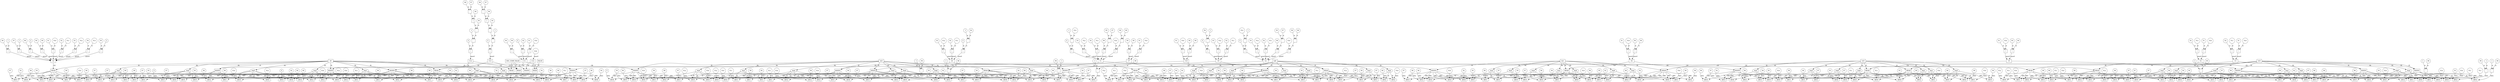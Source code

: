 // Horn Graph
digraph {
	"predicate_0" [label="h5"  nodeName="predicate_0" class=predicateName GNNNodeID=0 shape="box"]
	"predicateArgument_0" [label="Arg0"  nodeName="predicateArgument_0" class=predicateArgument GNNNodeID=1 shape="ellipse"]
		"predicate_0" -> "predicateArgument_0" [ label="PA"]
	"predicateArgument_1" [label="Arg1"  nodeName="predicateArgument_1" class=predicateArgument GNNNodeID=2 shape="ellipse"]
		"predicate_0" -> "predicateArgument_1" [ label="PA"]
	"predicateArgument_2" [label="Arg2"  nodeName="predicateArgument_2" class=predicateArgument GNNNodeID=3 shape="ellipse"]
		"predicate_0" -> "predicateArgument_2" [ label="PA"]
	"predicateArgument_3" [label="Arg3"  nodeName="predicateArgument_3" class=predicateArgument GNNNodeID=4 shape="ellipse"]
		"predicate_0" -> "predicateArgument_3" [ label="PA"]
	"predicateArgument_4" [label="Arg4"  nodeName="predicateArgument_4" class=predicateArgument GNNNodeID=5 shape="ellipse"]
		"predicate_0" -> "predicateArgument_4" [ label="PA"]
	"predicateArgument_5" [label="Arg5"  nodeName="predicateArgument_5" class=predicateArgument GNNNodeID=6 shape="ellipse"]
		"predicate_0" -> "predicateArgument_5" [ label="PA"]
	"predicateArgument_6" [label="Arg6"  nodeName="predicateArgument_6" class=predicateArgument GNNNodeID=7 shape="ellipse"]
		"predicate_0" -> "predicateArgument_6" [ label="PA"]
	"predicate_1" [label="h10"  nodeName="predicate_1" class=predicateName GNNNodeID=8 shape="box"]
	"predicateArgument_7" [label="Arg0"  nodeName="predicateArgument_7" class=predicateArgument GNNNodeID=9 shape="ellipse"]
		"predicate_1" -> "predicateArgument_7" [ label="PA"]
	"predicateArgument_8" [label="Arg1"  nodeName="predicateArgument_8" class=predicateArgument GNNNodeID=10 shape="ellipse"]
		"predicate_1" -> "predicateArgument_8" [ label="PA"]
	"predicateArgument_9" [label="Arg2"  nodeName="predicateArgument_9" class=predicateArgument GNNNodeID=11 shape="ellipse"]
		"predicate_1" -> "predicateArgument_9" [ label="PA"]
	"predicateArgument_10" [label="Arg3"  nodeName="predicateArgument_10" class=predicateArgument GNNNodeID=12 shape="ellipse"]
		"predicate_1" -> "predicateArgument_10" [ label="PA"]
	"predicateArgument_11" [label="Arg4"  nodeName="predicateArgument_11" class=predicateArgument GNNNodeID=13 shape="ellipse"]
		"predicate_1" -> "predicateArgument_11" [ label="PA"]
	"predicateArgument_12" [label="Arg5"  nodeName="predicateArgument_12" class=predicateArgument GNNNodeID=14 shape="ellipse"]
		"predicate_1" -> "predicateArgument_12" [ label="PA"]
	"predicateArgument_13" [label="Arg6"  nodeName="predicateArgument_13" class=predicateArgument GNNNodeID=15 shape="ellipse"]
		"predicate_1" -> "predicateArgument_13" [ label="PA"]
	"predicate_2" [label="h19"  nodeName="predicate_2" class=predicateName GNNNodeID=16 shape="box"]
	"predicateArgument_14" [label="Arg0"  nodeName="predicateArgument_14" class=predicateArgument GNNNodeID=17 shape="ellipse"]
		"predicate_2" -> "predicateArgument_14" [ label="PA"]
	"predicateArgument_15" [label="Arg1"  nodeName="predicateArgument_15" class=predicateArgument GNNNodeID=18 shape="ellipse"]
		"predicate_2" -> "predicateArgument_15" [ label="PA"]
	"predicateArgument_16" [label="Arg2"  nodeName="predicateArgument_16" class=predicateArgument GNNNodeID=19 shape="ellipse"]
		"predicate_2" -> "predicateArgument_16" [ label="PA"]
	"predicateArgument_17" [label="Arg3"  nodeName="predicateArgument_17" class=predicateArgument GNNNodeID=20 shape="ellipse"]
		"predicate_2" -> "predicateArgument_17" [ label="PA"]
	"predicateArgument_18" [label="Arg4"  nodeName="predicateArgument_18" class=predicateArgument GNNNodeID=21 shape="ellipse"]
		"predicate_2" -> "predicateArgument_18" [ label="PA"]
	"predicateArgument_19" [label="Arg5"  nodeName="predicateArgument_19" class=predicateArgument GNNNodeID=22 shape="ellipse"]
		"predicate_2" -> "predicateArgument_19" [ label="PA"]
	"predicateArgument_20" [label="Arg6"  nodeName="predicateArgument_20" class=predicateArgument GNNNodeID=23 shape="ellipse"]
		"predicate_2" -> "predicateArgument_20" [ label="PA"]
	"predicate_3" [label="h21"  nodeName="predicate_3" class=predicateName GNNNodeID=24 shape="box"]
	"predicateArgument_21" [label="Arg0"  nodeName="predicateArgument_21" class=predicateArgument GNNNodeID=25 shape="ellipse"]
		"predicate_3" -> "predicateArgument_21" [ label="PA"]
	"predicateArgument_22" [label="Arg1"  nodeName="predicateArgument_22" class=predicateArgument GNNNodeID=26 shape="ellipse"]
		"predicate_3" -> "predicateArgument_22" [ label="PA"]
	"predicateArgument_23" [label="Arg2"  nodeName="predicateArgument_23" class=predicateArgument GNNNodeID=27 shape="ellipse"]
		"predicate_3" -> "predicateArgument_23" [ label="PA"]
	"predicateArgument_24" [label="Arg3"  nodeName="predicateArgument_24" class=predicateArgument GNNNodeID=28 shape="ellipse"]
		"predicate_3" -> "predicateArgument_24" [ label="PA"]
	"predicateArgument_25" [label="Arg4"  nodeName="predicateArgument_25" class=predicateArgument GNNNodeID=29 shape="ellipse"]
		"predicate_3" -> "predicateArgument_25" [ label="PA"]
	"predicateArgument_26" [label="Arg5"  nodeName="predicateArgument_26" class=predicateArgument GNNNodeID=30 shape="ellipse"]
		"predicate_3" -> "predicateArgument_26" [ label="PA"]
	"predicateArgument_27" [label="Arg6"  nodeName="predicateArgument_27" class=predicateArgument GNNNodeID=31 shape="ellipse"]
		"predicate_3" -> "predicateArgument_27" [ label="PA"]
	"predicate_4" [label="h23"  nodeName="predicate_4" class=predicateName GNNNodeID=32 shape="box"]
	"predicateArgument_28" [label="Arg0"  nodeName="predicateArgument_28" class=predicateArgument GNNNodeID=33 shape="ellipse"]
		"predicate_4" -> "predicateArgument_28" [ label="PA"]
	"predicateArgument_29" [label="Arg1"  nodeName="predicateArgument_29" class=predicateArgument GNNNodeID=34 shape="ellipse"]
		"predicate_4" -> "predicateArgument_29" [ label="PA"]
	"predicateArgument_30" [label="Arg2"  nodeName="predicateArgument_30" class=predicateArgument GNNNodeID=35 shape="ellipse"]
		"predicate_4" -> "predicateArgument_30" [ label="PA"]
	"predicateArgument_31" [label="Arg3"  nodeName="predicateArgument_31" class=predicateArgument GNNNodeID=36 shape="ellipse"]
		"predicate_4" -> "predicateArgument_31" [ label="PA"]
	"predicateArgument_32" [label="Arg4"  nodeName="predicateArgument_32" class=predicateArgument GNNNodeID=37 shape="ellipse"]
		"predicate_4" -> "predicateArgument_32" [ label="PA"]
	"predicateArgument_33" [label="Arg5"  nodeName="predicateArgument_33" class=predicateArgument GNNNodeID=38 shape="ellipse"]
		"predicate_4" -> "predicateArgument_33" [ label="PA"]
	"predicateArgument_34" [label="Arg6"  nodeName="predicateArgument_34" class=predicateArgument GNNNodeID=39 shape="ellipse"]
		"predicate_4" -> "predicateArgument_34" [ label="PA"]
	"predicate_5" [label="h28"  nodeName="predicate_5" class=predicateName GNNNodeID=40 shape="box"]
	"predicateArgument_35" [label="Arg0"  nodeName="predicateArgument_35" class=predicateArgument GNNNodeID=41 shape="ellipse"]
		"predicate_5" -> "predicateArgument_35" [ label="PA"]
	"predicateArgument_36" [label="Arg1"  nodeName="predicateArgument_36" class=predicateArgument GNNNodeID=42 shape="ellipse"]
		"predicate_5" -> "predicateArgument_36" [ label="PA"]
	"predicateArgument_37" [label="Arg2"  nodeName="predicateArgument_37" class=predicateArgument GNNNodeID=43 shape="ellipse"]
		"predicate_5" -> "predicateArgument_37" [ label="PA"]
	"predicateArgument_38" [label="Arg3"  nodeName="predicateArgument_38" class=predicateArgument GNNNodeID=44 shape="ellipse"]
		"predicate_5" -> "predicateArgument_38" [ label="PA"]
	"predicateArgument_39" [label="Arg4"  nodeName="predicateArgument_39" class=predicateArgument GNNNodeID=45 shape="ellipse"]
		"predicate_5" -> "predicateArgument_39" [ label="PA"]
	"predicateArgument_40" [label="Arg5"  nodeName="predicateArgument_40" class=predicateArgument GNNNodeID=46 shape="ellipse"]
		"predicate_5" -> "predicateArgument_40" [ label="PA"]
	"predicateArgument_41" [label="Arg6"  nodeName="predicateArgument_41" class=predicateArgument GNNNodeID=47 shape="ellipse"]
		"predicate_5" -> "predicateArgument_41" [ label="PA"]
	"predicate_6" [label="CHC_COMP_FALSE"  nodeName="predicate_6" class=predicateName GNNNodeID=48 shape="box"]
	"predicate_7" [label="FALSE"  nodeName="predicate_7" class=predicateName GNNNodeID=49 shape="box"]
	"clause_0" [label="C0"  nodeName="clause_0" class=clause GNNNodeID=50 shape="box"]
	"=_51" [label="="  nodeName="=_51" class=operator GNNNodeID=51 shape="square"]
		"=_51" -> "clause_0" [ label="guard"]
	"P5_52" [label="P5"  nodeName="P5_52" class=symbolicConstant GNNNodeID=52 shape="circle"]
		"P5_52" -> "=_51" [ label="st"]
	"2_53" [label="2"  nodeName="2_53" class=constant GNNNodeID=53 shape="circle"]
		"2_53" -> "=_51" [ label="st"]
	"=_54" [label="="  nodeName="=_54" class=operator GNNNodeID=54 shape="square"]
		"=_54" -> "clause_0" [ label="guard"]
	"P8_55" [label="P8"  nodeName="P8_55" class=symbolicConstant GNNNodeID=55 shape="circle"]
		"P8_55" -> "=_54" [ label="st"]
	"1_56" [label="1"  nodeName="1_56" class=constant GNNNodeID=56 shape="circle"]
		"1_56" -> "=_54" [ label="st"]
	"=_57" [label="="  nodeName="=_57" class=operator GNNNodeID=57 shape="square"]
		"=_57" -> "clause_0" [ label="guard"]
	"P7_58" [label="P7"  nodeName="P7_58" class=symbolicConstant GNNNodeID=58 shape="circle"]
		"P7_58" -> "=_57" [ label="st"]
	"1_59" [label="1"  nodeName="1_59" class=constant GNNNodeID=59 shape="circle"]
		"1_59" -> "=_57" [ label="st"]
	"=_60" [label="="  nodeName="=_60" class=operator GNNNodeID=60 shape="square"]
		"=_60" -> "clause_0" [ label="guard"]
	"P6_61" [label="P6"  nodeName="P6_61" class=symbolicConstant GNNNodeID=61 shape="circle"]
		"P6_61" -> "=_60" [ label="st"]
	"2_62" [label="2"  nodeName="2_62" class=constant GNNNodeID=62 shape="circle"]
		"2_62" -> "=_60" [ label="st"]
	"=_63" [label="="  nodeName="=_63" class=operator GNNNodeID=63 shape="square"]
		"=_63" -> "clause_0" [ label="guard"]
	"P0_64" [label="P0"  nodeName="P0_64" class=symbolicConstant GNNNodeID=64 shape="circle"]
		"P0_64" -> "=_63" [ label="st"]
	"P9_65" [label="P9"  nodeName="P9_65" class=symbolicConstant GNNNodeID=65 shape="circle"]
		"P9_65" -> "=_63" [ label="st"]
	"=_66" [label="="  nodeName="=_66" class=operator GNNNodeID=66 shape="square"]
		"=_66" -> "clause_0" [ label="guard"]
	"P1_67" [label="P1"  nodeName="P1_67" class=symbolicConstant GNNNodeID=67 shape="circle"]
		"P1_67" -> "=_66" [ label="st"]
	"P10_68" [label="P10"  nodeName="P10_68" class=symbolicConstant GNNNodeID=68 shape="circle"]
		"P10_68" -> "=_66" [ label="st"]
	"=_69" [label="="  nodeName="=_69" class=operator GNNNodeID=69 shape="square"]
		"=_69" -> "clause_0" [ label="guard"]
	"P2_70" [label="P2"  nodeName="P2_70" class=symbolicConstant GNNNodeID=70 shape="circle"]
		"P2_70" -> "=_69" [ label="st"]
	"P11_71" [label="P11"  nodeName="P11_71" class=symbolicConstant GNNNodeID=71 shape="circle"]
		"P11_71" -> "=_69" [ label="st"]
	"=_72" [label="="  nodeName="=_72" class=operator GNNNodeID=72 shape="square"]
		"=_72" -> "clause_0" [ label="guard"]
	"P3_73" [label="P3"  nodeName="P3_73" class=symbolicConstant GNNNodeID=73 shape="circle"]
		"P3_73" -> "=_72" [ label="st"]
	"P12_74" [label="P12"  nodeName="P12_74" class=symbolicConstant GNNNodeID=74 shape="circle"]
		"P12_74" -> "=_72" [ label="st"]
	"=_75" [label="="  nodeName="=_75" class=operator GNNNodeID=75 shape="square"]
		"=_75" -> "clause_0" [ label="guard"]
	"P4_76" [label="P4"  nodeName="P4_76" class=symbolicConstant GNNNodeID=76 shape="circle"]
		"P4_76" -> "=_75" [ label="st"]
	"P13_77" [label="P13"  nodeName="P13_77" class=symbolicConstant GNNNodeID=77 shape="circle"]
		"P13_77" -> "=_75" [ label="st"]
	"clauseHead_0" [label="HEAD"  nodeName="clauseHead_0" class=clauseHead GNNNodeID=78 shape="box"]
		"clause_0" -> "clauseHead_0" [ label="CH"]
		"predicate_0" -> "clauseHead_0" [ label="PI"]
	"clauseArgument_0" [label="ARG0"  nodeName="clauseArgument_0" class=clauseArg GNNNodeID=79 shape="ellipse"]
		"clauseHead_0" -> "clauseArgument_0" [ label="ARG"]
		"predicateArgument_0" -> "clauseArgument_0" [ label="AI"]
	"P10_80" [label="P10"  nodeName="P10_80" class=symbolicConstant GNNNodeID=80 shape="circle"]
		"P10_80" -> "clauseArgument_0" [ label="data"]
	"clauseArgument_1" [label="ARG1"  nodeName="clauseArgument_1" class=clauseArg GNNNodeID=81 shape="ellipse"]
		"clauseHead_0" -> "clauseArgument_1" [ label="ARG"]
		"predicateArgument_1" -> "clauseArgument_1" [ label="AI"]
	"P9_82" [label="P9"  nodeName="P9_82" class=symbolicConstant GNNNodeID=82 shape="circle"]
		"P9_82" -> "clauseArgument_1" [ label="data"]
	"clauseArgument_2" [label="ARG2"  nodeName="clauseArgument_2" class=clauseArg GNNNodeID=83 shape="ellipse"]
		"clauseHead_0" -> "clauseArgument_2" [ label="ARG"]
		"predicateArgument_2" -> "clauseArgument_2" [ label="AI"]
	"P8_84" [label="P8"  nodeName="P8_84" class=symbolicConstant GNNNodeID=84 shape="circle"]
		"P8_84" -> "clauseArgument_2" [ label="data"]
	"clauseArgument_3" [label="ARG3"  nodeName="clauseArgument_3" class=clauseArg GNNNodeID=85 shape="ellipse"]
		"clauseHead_0" -> "clauseArgument_3" [ label="ARG"]
		"predicateArgument_3" -> "clauseArgument_3" [ label="AI"]
	"P7_86" [label="P7"  nodeName="P7_86" class=symbolicConstant GNNNodeID=86 shape="circle"]
		"P7_86" -> "clauseArgument_3" [ label="data"]
	"clauseArgument_4" [label="ARG4"  nodeName="clauseArgument_4" class=clauseArg GNNNodeID=87 shape="ellipse"]
		"clauseHead_0" -> "clauseArgument_4" [ label="ARG"]
		"predicateArgument_4" -> "clauseArgument_4" [ label="AI"]
	"P6_88" [label="P6"  nodeName="P6_88" class=symbolicConstant GNNNodeID=88 shape="circle"]
		"P6_88" -> "clauseArgument_4" [ label="data"]
	"clauseArgument_5" [label="ARG5"  nodeName="clauseArgument_5" class=clauseArg GNNNodeID=89 shape="ellipse"]
		"clauseHead_0" -> "clauseArgument_5" [ label="ARG"]
		"predicateArgument_5" -> "clauseArgument_5" [ label="AI"]
	"P5_90" [label="P5"  nodeName="P5_90" class=symbolicConstant GNNNodeID=90 shape="circle"]
		"P5_90" -> "clauseArgument_5" [ label="data"]
	"clauseArgument_6" [label="ARG6"  nodeName="clauseArgument_6" class=clauseArg GNNNodeID=91 shape="ellipse"]
		"clauseHead_0" -> "clauseArgument_6" [ label="ARG"]
		"predicateArgument_6" -> "clauseArgument_6" [ label="AI"]
	"P2_92" [label="P2"  nodeName="P2_92" class=symbolicConstant GNNNodeID=92 shape="circle"]
		"P2_92" -> "clauseArgument_6" [ label="data"]
	"clause_1" [label="C1"  nodeName="clause_1" class=clause GNNNodeID=93 shape="box"]
	"=_94" [label="="  nodeName="=_94" class=operator GNNNodeID=94 shape="square"]
		"=_94" -> "clause_1" [ label="guard"]
	"P9_95" [label="P9"  nodeName="P9_95" class=symbolicConstant GNNNodeID=95 shape="circle"]
		"P9_95" -> "=_94" [ label="st"]
	"-_96" [label="-"  nodeName="-_96" class=operator GNNNodeID=96 shape="square"]
		"-_96" -> "=_94" [ label="st"]
	"P5_97" [label="P5"  nodeName="P5_97" class=symbolicConstant GNNNodeID=97 shape="circle"]
		"P5_97" -> "-_96" [ label="st"]
	"P7_98" [label="P7"  nodeName="P7_98" class=symbolicConstant GNNNodeID=98 shape="circle"]
		"P7_98" -> "-_96" [ label="st"]
	"=_99" [label="="  nodeName="=_99" class=operator GNNNodeID=99 shape="square"]
		"=_99" -> "clause_1" [ label="guard"]
	"P10_100" [label="P10"  nodeName="P10_100" class=symbolicConstant GNNNodeID=100 shape="circle"]
		"P10_100" -> "=_99" [ label="st"]
	"-_101" [label="-"  nodeName="-_101" class=operator GNNNodeID=101 shape="square"]
		"-_101" -> "=_99" [ label="st"]
	"P6_102" [label="P6"  nodeName="P6_102" class=symbolicConstant GNNNodeID=102 shape="circle"]
		"P6_102" -> "-_101" [ label="st"]
	"P8_103" [label="P8"  nodeName="P8_103" class=symbolicConstant GNNNodeID=103 shape="circle"]
		"P8_103" -> "-_101" [ label="st"]
	">=_104" [label="="  nodeName=">=_104" class=operator GNNNodeID=104 shape="square"]
		">=_104" -> "clause_1" [ label="guard"]
	"0_105" [label="0"  nodeName="0_105" class=constant GNNNodeID=105 shape="circle"]
		"0_105" -> ">=_104" [ label="st"]
	"-_106" [label="-"  nodeName="-_106" class=operator GNNNodeID=106 shape="square"]
		"-_106" -> ">=_104" [ label="st"]
	"-1_107" [label="-1"  nodeName="-1_107" class=constant GNNNodeID=107 shape="circle"]
		"-1_107" -> "-_106" [ label="st"]
	"P12_108" [label="P12"  nodeName="P12_108" class=symbolicConstant GNNNodeID=108 shape="circle"]
		"P12_108" -> "-_106" [ label="st"]
	"=_109" [label="="  nodeName="=_109" class=operator GNNNodeID=109 shape="square"]
		"=_109" -> "clause_1" [ label="guard"]
	"P3_110" [label="P3"  nodeName="P3_110" class=symbolicConstant GNNNodeID=110 shape="circle"]
		"P3_110" -> "=_109" [ label="st"]
	"P12_111" [label="P12"  nodeName="P12_111" class=symbolicConstant GNNNodeID=111 shape="circle"]
		"P12_111" -> "=_109" [ label="st"]
	"=_112" [label="="  nodeName="=_112" class=operator GNNNodeID=112 shape="square"]
		"=_112" -> "clause_1" [ label="guard"]
	"P2_113" [label="P2"  nodeName="P2_113" class=symbolicConstant GNNNodeID=113 shape="circle"]
		"P2_113" -> "=_112" [ label="st"]
	"P11_114" [label="P11"  nodeName="P11_114" class=symbolicConstant GNNNodeID=114 shape="circle"]
		"P11_114" -> "=_112" [ label="st"]
	"clauseHead_1" [label="HEAD"  nodeName="clauseHead_1" class=clauseHead GNNNodeID=115 shape="box"]
		"clause_1" -> "clauseHead_1" [ label="CH"]
		"predicate_1" -> "clauseHead_1" [ label="PI"]
	"clauseArgument_7" [label="ARG0"  nodeName="clauseArgument_7" class=clauseArg GNNNodeID=116 shape="ellipse"]
		"clauseHead_1" -> "clauseArgument_7" [ label="ARG"]
		"predicateArgument_7" -> "clauseArgument_7" [ label="AI"]
	"P12_117" [label="P12"  nodeName="P12_117" class=symbolicConstant GNNNodeID=117 shape="circle"]
		"P12_117" -> "clauseArgument_7" [ label="data"]
	"clauseArgument_8" [label="ARG1"  nodeName="clauseArgument_8" class=clauseArg GNNNodeID=118 shape="ellipse"]
		"clauseHead_1" -> "clauseArgument_8" [ label="ARG"]
		"predicateArgument_8" -> "clauseArgument_8" [ label="AI"]
	"P11_119" [label="P11"  nodeName="P11_119" class=symbolicConstant GNNNodeID=119 shape="circle"]
		"P11_119" -> "clauseArgument_8" [ label="data"]
	"clauseArgument_9" [label="ARG2"  nodeName="clauseArgument_9" class=clauseArg GNNNodeID=120 shape="ellipse"]
		"clauseHead_1" -> "clauseArgument_9" [ label="ARG"]
		"predicateArgument_9" -> "clauseArgument_9" [ label="AI"]
	"P10_121" [label="P10"  nodeName="P10_121" class=symbolicConstant GNNNodeID=121 shape="circle"]
		"P10_121" -> "clauseArgument_9" [ label="data"]
	"clauseArgument_10" [label="ARG3"  nodeName="clauseArgument_10" class=clauseArg GNNNodeID=122 shape="ellipse"]
		"clauseHead_1" -> "clauseArgument_10" [ label="ARG"]
		"predicateArgument_10" -> "clauseArgument_10" [ label="AI"]
	"P9_123" [label="P9"  nodeName="P9_123" class=symbolicConstant GNNNodeID=123 shape="circle"]
		"P9_123" -> "clauseArgument_10" [ label="data"]
	"clauseArgument_11" [label="ARG4"  nodeName="clauseArgument_11" class=clauseArg GNNNodeID=124 shape="ellipse"]
		"clauseHead_1" -> "clauseArgument_11" [ label="ARG"]
		"predicateArgument_11" -> "clauseArgument_11" [ label="AI"]
	"P8_125" [label="P8"  nodeName="P8_125" class=symbolicConstant GNNNodeID=125 shape="circle"]
		"P8_125" -> "clauseArgument_11" [ label="data"]
	"clauseArgument_12" [label="ARG5"  nodeName="clauseArgument_12" class=clauseArg GNNNodeID=126 shape="ellipse"]
		"clauseHead_1" -> "clauseArgument_12" [ label="ARG"]
		"predicateArgument_12" -> "clauseArgument_12" [ label="AI"]
	"P7_127" [label="P7"  nodeName="P7_127" class=symbolicConstant GNNNodeID=127 shape="circle"]
		"P7_127" -> "clauseArgument_12" [ label="data"]
	"clauseArgument_13" [label="ARG6"  nodeName="clauseArgument_13" class=clauseArg GNNNodeID=128 shape="ellipse"]
		"clauseHead_1" -> "clauseArgument_13" [ label="ARG"]
		"predicateArgument_13" -> "clauseArgument_13" [ label="AI"]
	"P4_129" [label="P4"  nodeName="P4_129" class=symbolicConstant GNNNodeID=129 shape="circle"]
		"P4_129" -> "clauseArgument_13" [ label="data"]
	"clauseBody_0" [label="BODY0"  nodeName="clauseBody_0" class=clauseBody GNNNodeID=130 shape="box"]
		"clause_1" -> "clauseBody_0" [ label="CB"]
		"predicate_0" -> "clauseBody_0" [ label="PI"]
	"clauseArgument_14" [label="ARG0"  nodeName="clauseArgument_14" class=clauseArg GNNNodeID=131 shape="ellipse"]
		"clauseBody_0" -> "clauseArgument_14" [ label="ARG"]
		"predicateArgument_0" -> "clauseArgument_14" [ label="AI"]
	"P12_132" [label="P12"  nodeName="P12_132" class=symbolicConstant GNNNodeID=132 shape="circle"]
		"P12_132" -> "clauseArgument_14" [ label="data"]
	"clauseArgument_15" [label="ARG1"  nodeName="clauseArgument_15" class=clauseArg GNNNodeID=133 shape="ellipse"]
		"clauseBody_0" -> "clauseArgument_15" [ label="ARG"]
		"predicateArgument_1" -> "clauseArgument_15" [ label="AI"]
	"P11_134" [label="P11"  nodeName="P11_134" class=symbolicConstant GNNNodeID=134 shape="circle"]
		"P11_134" -> "clauseArgument_15" [ label="data"]
	"clauseArgument_16" [label="ARG2"  nodeName="clauseArgument_16" class=clauseArg GNNNodeID=135 shape="ellipse"]
		"clauseBody_0" -> "clauseArgument_16" [ label="ARG"]
		"predicateArgument_2" -> "clauseArgument_16" [ label="AI"]
	"P10_136" [label="P10"  nodeName="P10_136" class=symbolicConstant GNNNodeID=136 shape="circle"]
		"P10_136" -> "clauseArgument_16" [ label="data"]
	"clauseArgument_17" [label="ARG3"  nodeName="clauseArgument_17" class=clauseArg GNNNodeID=137 shape="ellipse"]
		"clauseBody_0" -> "clauseArgument_17" [ label="ARG"]
		"predicateArgument_3" -> "clauseArgument_17" [ label="AI"]
	"P9_138" [label="P9"  nodeName="P9_138" class=symbolicConstant GNNNodeID=138 shape="circle"]
		"P9_138" -> "clauseArgument_17" [ label="data"]
	"clauseArgument_18" [label="ARG4"  nodeName="clauseArgument_18" class=clauseArg GNNNodeID=139 shape="ellipse"]
		"clauseBody_0" -> "clauseArgument_18" [ label="ARG"]
		"predicateArgument_4" -> "clauseArgument_18" [ label="AI"]
	"P8_140" [label="P8"  nodeName="P8_140" class=symbolicConstant GNNNodeID=140 shape="circle"]
		"P8_140" -> "clauseArgument_18" [ label="data"]
	"clauseArgument_19" [label="ARG5"  nodeName="clauseArgument_19" class=clauseArg GNNNodeID=141 shape="ellipse"]
		"clauseBody_0" -> "clauseArgument_19" [ label="ARG"]
		"predicateArgument_5" -> "clauseArgument_19" [ label="AI"]
	"P7_142" [label="P7"  nodeName="P7_142" class=symbolicConstant GNNNodeID=142 shape="circle"]
		"P7_142" -> "clauseArgument_19" [ label="data"]
	"clauseArgument_20" [label="ARG6"  nodeName="clauseArgument_20" class=clauseArg GNNNodeID=143 shape="ellipse"]
		"clauseBody_0" -> "clauseArgument_20" [ label="ARG"]
		"predicateArgument_6" -> "clauseArgument_20" [ label="AI"]
	"P4_144" [label="P4"  nodeName="P4_144" class=symbolicConstant GNNNodeID=144 shape="circle"]
		"P4_144" -> "clauseArgument_20" [ label="data"]
	"clause_2" [label="C2"  nodeName="clause_2" class=clause GNNNodeID=145 shape="box"]
	"=_146" [label="="  nodeName="=_146" class=operator GNNNodeID=146 shape="square"]
		"=_146" -> "clause_2" [ label="guard"]
	"P9_147" [label="P9"  nodeName="P9_147" class=symbolicConstant GNNNodeID=147 shape="circle"]
		"P9_147" -> "=_146" [ label="st"]
	"-_148" [label="-"  nodeName="-_148" class=operator GNNNodeID=148 shape="square"]
		"-_148" -> "=_146" [ label="st"]
	"P5_149" [label="P5"  nodeName="P5_149" class=symbolicConstant GNNNodeID=149 shape="circle"]
		"P5_149" -> "-_148" [ label="st"]
	"P7_150" [label="P7"  nodeName="P7_150" class=symbolicConstant GNNNodeID=150 shape="circle"]
		"P7_150" -> "-_148" [ label="st"]
	"=_151" [label="="  nodeName="=_151" class=operator GNNNodeID=151 shape="square"]
		"=_151" -> "clause_2" [ label="guard"]
	"P10_152" [label="P10"  nodeName="P10_152" class=symbolicConstant GNNNodeID=152 shape="circle"]
		"P10_152" -> "=_151" [ label="st"]
	"-_153" [label="-"  nodeName="-_153" class=operator GNNNodeID=153 shape="square"]
		"-_153" -> "=_151" [ label="st"]
	"P6_154" [label="P6"  nodeName="P6_154" class=symbolicConstant GNNNodeID=154 shape="circle"]
		"P6_154" -> "-_153" [ label="st"]
	"P8_155" [label="P8"  nodeName="P8_155" class=symbolicConstant GNNNodeID=155 shape="circle"]
		"P8_155" -> "-_153" [ label="st"]
	">=_156" [label="="  nodeName=">=_156" class=operator GNNNodeID=156 shape="square"]
		">=_156" -> "clause_2" [ label="guard"]
	"0_157" [label="0"  nodeName="0_157" class=constant GNNNodeID=157 shape="circle"]
		"0_157" -> ">=_156" [ label="st"]
	"-_158" [label="-"  nodeName="-_158" class=operator GNNNodeID=158 shape="square"]
		"-_158" -> ">=_156" [ label="st"]
	"P12_159" [label="P12"  nodeName="P12_159" class=symbolicConstant GNNNodeID=159 shape="circle"]
		"P12_159" -> "-_158" [ label="st"]
	"1_160" [label="1"  nodeName="1_160" class=constant GNNNodeID=160 shape="circle"]
		"1_160" -> "-_158" [ label="st"]
	"=_161" [label="="  nodeName="=_161" class=operator GNNNodeID=161 shape="square"]
		"=_161" -> "clause_2" [ label="guard"]
	"P3_162" [label="P3"  nodeName="P3_162" class=symbolicConstant GNNNodeID=162 shape="circle"]
		"P3_162" -> "=_161" [ label="st"]
	"P12_163" [label="P12"  nodeName="P12_163" class=symbolicConstant GNNNodeID=163 shape="circle"]
		"P12_163" -> "=_161" [ label="st"]
	"=_164" [label="="  nodeName="=_164" class=operator GNNNodeID=164 shape="square"]
		"=_164" -> "clause_2" [ label="guard"]
	"P2_165" [label="P2"  nodeName="P2_165" class=symbolicConstant GNNNodeID=165 shape="circle"]
		"P2_165" -> "=_164" [ label="st"]
	"P11_166" [label="P11"  nodeName="P11_166" class=symbolicConstant GNNNodeID=166 shape="circle"]
		"P11_166" -> "=_164" [ label="st"]
	"clauseHead_2" [label="HEAD"  nodeName="clauseHead_2" class=clauseHead GNNNodeID=167 shape="box"]
		"clause_2" -> "clauseHead_2" [ label="CH"]
		"predicate_1" -> "clauseHead_2" [ label="PI"]
	"clauseArgument_21" [label="ARG0"  nodeName="clauseArgument_21" class=clauseArg GNNNodeID=168 shape="ellipse"]
		"clauseHead_2" -> "clauseArgument_21" [ label="ARG"]
		"predicateArgument_7" -> "clauseArgument_21" [ label="AI"]
	"P12_169" [label="P12"  nodeName="P12_169" class=symbolicConstant GNNNodeID=169 shape="circle"]
		"P12_169" -> "clauseArgument_21" [ label="data"]
	"clauseArgument_22" [label="ARG1"  nodeName="clauseArgument_22" class=clauseArg GNNNodeID=170 shape="ellipse"]
		"clauseHead_2" -> "clauseArgument_22" [ label="ARG"]
		"predicateArgument_8" -> "clauseArgument_22" [ label="AI"]
	"P11_171" [label="P11"  nodeName="P11_171" class=symbolicConstant GNNNodeID=171 shape="circle"]
		"P11_171" -> "clauseArgument_22" [ label="data"]
	"clauseArgument_23" [label="ARG2"  nodeName="clauseArgument_23" class=clauseArg GNNNodeID=172 shape="ellipse"]
		"clauseHead_2" -> "clauseArgument_23" [ label="ARG"]
		"predicateArgument_9" -> "clauseArgument_23" [ label="AI"]
	"P10_173" [label="P10"  nodeName="P10_173" class=symbolicConstant GNNNodeID=173 shape="circle"]
		"P10_173" -> "clauseArgument_23" [ label="data"]
	"clauseArgument_24" [label="ARG3"  nodeName="clauseArgument_24" class=clauseArg GNNNodeID=174 shape="ellipse"]
		"clauseHead_2" -> "clauseArgument_24" [ label="ARG"]
		"predicateArgument_10" -> "clauseArgument_24" [ label="AI"]
	"P9_175" [label="P9"  nodeName="P9_175" class=symbolicConstant GNNNodeID=175 shape="circle"]
		"P9_175" -> "clauseArgument_24" [ label="data"]
	"clauseArgument_25" [label="ARG4"  nodeName="clauseArgument_25" class=clauseArg GNNNodeID=176 shape="ellipse"]
		"clauseHead_2" -> "clauseArgument_25" [ label="ARG"]
		"predicateArgument_11" -> "clauseArgument_25" [ label="AI"]
	"P8_177" [label="P8"  nodeName="P8_177" class=symbolicConstant GNNNodeID=177 shape="circle"]
		"P8_177" -> "clauseArgument_25" [ label="data"]
	"clauseArgument_26" [label="ARG5"  nodeName="clauseArgument_26" class=clauseArg GNNNodeID=178 shape="ellipse"]
		"clauseHead_2" -> "clauseArgument_26" [ label="ARG"]
		"predicateArgument_12" -> "clauseArgument_26" [ label="AI"]
	"P7_179" [label="P7"  nodeName="P7_179" class=symbolicConstant GNNNodeID=179 shape="circle"]
		"P7_179" -> "clauseArgument_26" [ label="data"]
	"clauseArgument_27" [label="ARG6"  nodeName="clauseArgument_27" class=clauseArg GNNNodeID=180 shape="ellipse"]
		"clauseHead_2" -> "clauseArgument_27" [ label="ARG"]
		"predicateArgument_13" -> "clauseArgument_27" [ label="AI"]
	"P4_181" [label="P4"  nodeName="P4_181" class=symbolicConstant GNNNodeID=181 shape="circle"]
		"P4_181" -> "clauseArgument_27" [ label="data"]
	"clauseBody_1" [label="BODY0"  nodeName="clauseBody_1" class=clauseBody GNNNodeID=182 shape="box"]
		"clause_2" -> "clauseBody_1" [ label="CB"]
		"predicate_0" -> "clauseBody_1" [ label="PI"]
	"clauseArgument_28" [label="ARG0"  nodeName="clauseArgument_28" class=clauseArg GNNNodeID=183 shape="ellipse"]
		"clauseBody_1" -> "clauseArgument_28" [ label="ARG"]
		"predicateArgument_0" -> "clauseArgument_28" [ label="AI"]
	"P12_184" [label="P12"  nodeName="P12_184" class=symbolicConstant GNNNodeID=184 shape="circle"]
		"P12_184" -> "clauseArgument_28" [ label="data"]
	"clauseArgument_29" [label="ARG1"  nodeName="clauseArgument_29" class=clauseArg GNNNodeID=185 shape="ellipse"]
		"clauseBody_1" -> "clauseArgument_29" [ label="ARG"]
		"predicateArgument_1" -> "clauseArgument_29" [ label="AI"]
	"P11_186" [label="P11"  nodeName="P11_186" class=symbolicConstant GNNNodeID=186 shape="circle"]
		"P11_186" -> "clauseArgument_29" [ label="data"]
	"clauseArgument_30" [label="ARG2"  nodeName="clauseArgument_30" class=clauseArg GNNNodeID=187 shape="ellipse"]
		"clauseBody_1" -> "clauseArgument_30" [ label="ARG"]
		"predicateArgument_2" -> "clauseArgument_30" [ label="AI"]
	"P10_188" [label="P10"  nodeName="P10_188" class=symbolicConstant GNNNodeID=188 shape="circle"]
		"P10_188" -> "clauseArgument_30" [ label="data"]
	"clauseArgument_31" [label="ARG3"  nodeName="clauseArgument_31" class=clauseArg GNNNodeID=189 shape="ellipse"]
		"clauseBody_1" -> "clauseArgument_31" [ label="ARG"]
		"predicateArgument_3" -> "clauseArgument_31" [ label="AI"]
	"P9_190" [label="P9"  nodeName="P9_190" class=symbolicConstant GNNNodeID=190 shape="circle"]
		"P9_190" -> "clauseArgument_31" [ label="data"]
	"clauseArgument_32" [label="ARG4"  nodeName="clauseArgument_32" class=clauseArg GNNNodeID=191 shape="ellipse"]
		"clauseBody_1" -> "clauseArgument_32" [ label="ARG"]
		"predicateArgument_4" -> "clauseArgument_32" [ label="AI"]
	"P8_192" [label="P8"  nodeName="P8_192" class=symbolicConstant GNNNodeID=192 shape="circle"]
		"P8_192" -> "clauseArgument_32" [ label="data"]
	"clauseArgument_33" [label="ARG5"  nodeName="clauseArgument_33" class=clauseArg GNNNodeID=193 shape="ellipse"]
		"clauseBody_1" -> "clauseArgument_33" [ label="ARG"]
		"predicateArgument_5" -> "clauseArgument_33" [ label="AI"]
	"P7_194" [label="P7"  nodeName="P7_194" class=symbolicConstant GNNNodeID=194 shape="circle"]
		"P7_194" -> "clauseArgument_33" [ label="data"]
	"clauseArgument_34" [label="ARG6"  nodeName="clauseArgument_34" class=clauseArg GNNNodeID=195 shape="ellipse"]
		"clauseBody_1" -> "clauseArgument_34" [ label="ARG"]
		"predicateArgument_6" -> "clauseArgument_34" [ label="AI"]
	"P4_196" [label="P4"  nodeName="P4_196" class=symbolicConstant GNNNodeID=196 shape="circle"]
		"P4_196" -> "clauseArgument_34" [ label="data"]
	"clause_3" [label="C3"  nodeName="clause_3" class=clause GNNNodeID=197 shape="box"]
	"=_198" [label="="  nodeName="=_198" class=operator GNNNodeID=198 shape="square"]
		"=_198" -> "clause_3" [ label="guard"]
	"P2_199" [label="P2"  nodeName="P2_199" class=symbolicConstant GNNNodeID=199 shape="circle"]
		"P2_199" -> "=_198" [ label="st"]
	"P11_200" [label="P11"  nodeName="P11_200" class=symbolicConstant GNNNodeID=200 shape="circle"]
		"P11_200" -> "=_198" [ label="st"]
	"=_201" [label="="  nodeName="=_201" class=operator GNNNodeID=201 shape="square"]
		"=_201" -> "clause_3" [ label="guard"]
	"P1_202" [label="P1"  nodeName="P1_202" class=symbolicConstant GNNNodeID=202 shape="circle"]
		"P1_202" -> "=_201" [ label="st"]
	"P10_203" [label="P10"  nodeName="P10_203" class=symbolicConstant GNNNodeID=203 shape="circle"]
		"P10_203" -> "=_201" [ label="st"]
	"clauseHead_3" [label="HEAD"  nodeName="clauseHead_3" class=clauseHead GNNNodeID=204 shape="box"]
		"clause_3" -> "clauseHead_3" [ label="CH"]
		"predicate_2" -> "clauseHead_3" [ label="PI"]
	"clauseArgument_35" [label="ARG0"  nodeName="clauseArgument_35" class=clauseArg GNNNodeID=205 shape="ellipse"]
		"clauseHead_3" -> "clauseArgument_35" [ label="ARG"]
		"predicateArgument_14" -> "clauseArgument_35" [ label="AI"]
	"P11_206" [label="P11"  nodeName="P11_206" class=symbolicConstant GNNNodeID=206 shape="circle"]
		"P11_206" -> "clauseArgument_35" [ label="data"]
	"clauseArgument_36" [label="ARG1"  nodeName="clauseArgument_36" class=clauseArg GNNNodeID=207 shape="ellipse"]
		"clauseHead_3" -> "clauseArgument_36" [ label="ARG"]
		"predicateArgument_15" -> "clauseArgument_36" [ label="AI"]
	"P10_208" [label="P10"  nodeName="P10_208" class=symbolicConstant GNNNodeID=208 shape="circle"]
		"P10_208" -> "clauseArgument_36" [ label="data"]
	"clauseArgument_37" [label="ARG2"  nodeName="clauseArgument_37" class=clauseArg GNNNodeID=209 shape="ellipse"]
		"clauseHead_3" -> "clauseArgument_37" [ label="ARG"]
		"predicateArgument_16" -> "clauseArgument_37" [ label="AI"]
	"P9_210" [label="P9"  nodeName="P9_210" class=symbolicConstant GNNNodeID=210 shape="circle"]
		"P9_210" -> "clauseArgument_37" [ label="data"]
	"clauseArgument_38" [label="ARG3"  nodeName="clauseArgument_38" class=clauseArg GNNNodeID=211 shape="ellipse"]
		"clauseHead_3" -> "clauseArgument_38" [ label="ARG"]
		"predicateArgument_17" -> "clauseArgument_38" [ label="AI"]
	"P8_212" [label="P8"  nodeName="P8_212" class=symbolicConstant GNNNodeID=212 shape="circle"]
		"P8_212" -> "clauseArgument_38" [ label="data"]
	"clauseArgument_39" [label="ARG4"  nodeName="clauseArgument_39" class=clauseArg GNNNodeID=213 shape="ellipse"]
		"clauseHead_3" -> "clauseArgument_39" [ label="ARG"]
		"predicateArgument_18" -> "clauseArgument_39" [ label="AI"]
	"P7_214" [label="P7"  nodeName="P7_214" class=symbolicConstant GNNNodeID=214 shape="circle"]
		"P7_214" -> "clauseArgument_39" [ label="data"]
	"clauseArgument_40" [label="ARG5"  nodeName="clauseArgument_40" class=clauseArg GNNNodeID=215 shape="ellipse"]
		"clauseHead_3" -> "clauseArgument_40" [ label="ARG"]
		"predicateArgument_19" -> "clauseArgument_40" [ label="AI"]
	"P6_216" [label="P6"  nodeName="P6_216" class=symbolicConstant GNNNodeID=216 shape="circle"]
		"P6_216" -> "clauseArgument_40" [ label="data"]
	"clauseArgument_41" [label="ARG6"  nodeName="clauseArgument_41" class=clauseArg GNNNodeID=217 shape="ellipse"]
		"clauseHead_3" -> "clauseArgument_41" [ label="ARG"]
		"predicateArgument_20" -> "clauseArgument_41" [ label="AI"]
	"P3_218" [label="P3"  nodeName="P3_218" class=symbolicConstant GNNNodeID=218 shape="circle"]
		"P3_218" -> "clauseArgument_41" [ label="data"]
	"clauseBody_2" [label="BODY0"  nodeName="clauseBody_2" class=clauseBody GNNNodeID=219 shape="box"]
		"clause_3" -> "clauseBody_2" [ label="CB"]
		"predicate_1" -> "clauseBody_2" [ label="PI"]
	"clauseArgument_42" [label="ARG0"  nodeName="clauseArgument_42" class=clauseArg GNNNodeID=220 shape="ellipse"]
		"clauseBody_2" -> "clauseArgument_42" [ label="ARG"]
		"predicateArgument_7" -> "clauseArgument_42" [ label="AI"]
	"P11_221" [label="P11"  nodeName="P11_221" class=symbolicConstant GNNNodeID=221 shape="circle"]
		"P11_221" -> "clauseArgument_42" [ label="data"]
	"clauseArgument_43" [label="ARG1"  nodeName="clauseArgument_43" class=clauseArg GNNNodeID=222 shape="ellipse"]
		"clauseBody_2" -> "clauseArgument_43" [ label="ARG"]
		"predicateArgument_8" -> "clauseArgument_43" [ label="AI"]
	"P10_223" [label="P10"  nodeName="P10_223" class=symbolicConstant GNNNodeID=223 shape="circle"]
		"P10_223" -> "clauseArgument_43" [ label="data"]
	"clauseArgument_44" [label="ARG2"  nodeName="clauseArgument_44" class=clauseArg GNNNodeID=224 shape="ellipse"]
		"clauseBody_2" -> "clauseArgument_44" [ label="ARG"]
		"predicateArgument_9" -> "clauseArgument_44" [ label="AI"]
	"-_225" [label="-"  nodeName="-_225" class=operator GNNNodeID=225 shape="square"]
		"-_225" -> "clauseArgument_44" [ label="data"]
	"P9_226" [label="P9"  nodeName="P9_226" class=symbolicConstant GNNNodeID=226 shape="circle"]
		"P9_226" -> "-_225" [ label="st"]
	"-1_227" [label="-1"  nodeName="-1_227" class=constant GNNNodeID=227 shape="circle"]
		"-1_227" -> "-_225" [ label="st"]
	"clauseArgument_45" [label="ARG3"  nodeName="clauseArgument_45" class=clauseArg GNNNodeID=228 shape="ellipse"]
		"clauseBody_2" -> "clauseArgument_45" [ label="ARG"]
		"predicateArgument_10" -> "clauseArgument_45" [ label="AI"]
	"P8_229" [label="P8"  nodeName="P8_229" class=symbolicConstant GNNNodeID=229 shape="circle"]
		"P8_229" -> "clauseArgument_45" [ label="data"]
	"clauseArgument_46" [label="ARG4"  nodeName="clauseArgument_46" class=clauseArg GNNNodeID=230 shape="ellipse"]
		"clauseBody_2" -> "clauseArgument_46" [ label="ARG"]
		"predicateArgument_11" -> "clauseArgument_46" [ label="AI"]
	"P7_231" [label="P7"  nodeName="P7_231" class=symbolicConstant GNNNodeID=231 shape="circle"]
		"P7_231" -> "clauseArgument_46" [ label="data"]
	"clauseArgument_47" [label="ARG5"  nodeName="clauseArgument_47" class=clauseArg GNNNodeID=232 shape="ellipse"]
		"clauseBody_2" -> "clauseArgument_47" [ label="ARG"]
		"predicateArgument_12" -> "clauseArgument_47" [ label="AI"]
	"P6_233" [label="P6"  nodeName="P6_233" class=symbolicConstant GNNNodeID=233 shape="circle"]
		"P6_233" -> "clauseArgument_47" [ label="data"]
	"clauseArgument_48" [label="ARG6"  nodeName="clauseArgument_48" class=clauseArg GNNNodeID=234 shape="ellipse"]
		"clauseBody_2" -> "clauseArgument_48" [ label="ARG"]
		"predicateArgument_13" -> "clauseArgument_48" [ label="AI"]
	"P3_235" [label="P3"  nodeName="P3_235" class=symbolicConstant GNNNodeID=235 shape="circle"]
		"P3_235" -> "clauseArgument_48" [ label="data"]
	"clause_4" [label="C4"  nodeName="clause_4" class=clause GNNNodeID=236 shape="box"]
	"=_237" [label="="  nodeName="=_237" class=operator GNNNodeID=237 shape="square"]
		"=_237" -> "clause_4" [ label="guard"]
	"P2_238" [label="P2"  nodeName="P2_238" class=symbolicConstant GNNNodeID=238 shape="circle"]
		"P2_238" -> "=_237" [ label="st"]
	"P11_239" [label="P11"  nodeName="P11_239" class=symbolicConstant GNNNodeID=239 shape="circle"]
		"P11_239" -> "=_237" [ label="st"]
	"=_240" [label="="  nodeName="=_240" class=operator GNNNodeID=240 shape="square"]
		"=_240" -> "clause_4" [ label="guard"]
	"P1_241" [label="P1"  nodeName="P1_241" class=symbolicConstant GNNNodeID=241 shape="circle"]
		"P1_241" -> "=_240" [ label="st"]
	"P10_242" [label="P10"  nodeName="P10_242" class=symbolicConstant GNNNodeID=242 shape="circle"]
		"P10_242" -> "=_240" [ label="st"]
	"clauseHead_4" [label="HEAD"  nodeName="clauseHead_4" class=clauseHead GNNNodeID=243 shape="box"]
		"clause_4" -> "clauseHead_4" [ label="CH"]
		"predicate_2" -> "clauseHead_4" [ label="PI"]
	"clauseArgument_49" [label="ARG0"  nodeName="clauseArgument_49" class=clauseArg GNNNodeID=244 shape="ellipse"]
		"clauseHead_4" -> "clauseArgument_49" [ label="ARG"]
		"predicateArgument_14" -> "clauseArgument_49" [ label="AI"]
	"P11_245" [label="P11"  nodeName="P11_245" class=symbolicConstant GNNNodeID=245 shape="circle"]
		"P11_245" -> "clauseArgument_49" [ label="data"]
	"clauseArgument_50" [label="ARG1"  nodeName="clauseArgument_50" class=clauseArg GNNNodeID=246 shape="ellipse"]
		"clauseHead_4" -> "clauseArgument_50" [ label="ARG"]
		"predicateArgument_15" -> "clauseArgument_50" [ label="AI"]
	"P10_247" [label="P10"  nodeName="P10_247" class=symbolicConstant GNNNodeID=247 shape="circle"]
		"P10_247" -> "clauseArgument_50" [ label="data"]
	"clauseArgument_51" [label="ARG2"  nodeName="clauseArgument_51" class=clauseArg GNNNodeID=248 shape="ellipse"]
		"clauseHead_4" -> "clauseArgument_51" [ label="ARG"]
		"predicateArgument_16" -> "clauseArgument_51" [ label="AI"]
	"P9_249" [label="P9"  nodeName="P9_249" class=symbolicConstant GNNNodeID=249 shape="circle"]
		"P9_249" -> "clauseArgument_51" [ label="data"]
	"clauseArgument_52" [label="ARG3"  nodeName="clauseArgument_52" class=clauseArg GNNNodeID=250 shape="ellipse"]
		"clauseHead_4" -> "clauseArgument_52" [ label="ARG"]
		"predicateArgument_17" -> "clauseArgument_52" [ label="AI"]
	"P8_251" [label="P8"  nodeName="P8_251" class=symbolicConstant GNNNodeID=251 shape="circle"]
		"P8_251" -> "clauseArgument_52" [ label="data"]
	"clauseArgument_53" [label="ARG4"  nodeName="clauseArgument_53" class=clauseArg GNNNodeID=252 shape="ellipse"]
		"clauseHead_4" -> "clauseArgument_53" [ label="ARG"]
		"predicateArgument_18" -> "clauseArgument_53" [ label="AI"]
	"P7_253" [label="P7"  nodeName="P7_253" class=symbolicConstant GNNNodeID=253 shape="circle"]
		"P7_253" -> "clauseArgument_53" [ label="data"]
	"clauseArgument_54" [label="ARG5"  nodeName="clauseArgument_54" class=clauseArg GNNNodeID=254 shape="ellipse"]
		"clauseHead_4" -> "clauseArgument_54" [ label="ARG"]
		"predicateArgument_19" -> "clauseArgument_54" [ label="AI"]
	"P6_255" [label="P6"  nodeName="P6_255" class=symbolicConstant GNNNodeID=255 shape="circle"]
		"P6_255" -> "clauseArgument_54" [ label="data"]
	"clauseArgument_55" [label="ARG6"  nodeName="clauseArgument_55" class=clauseArg GNNNodeID=256 shape="ellipse"]
		"clauseHead_4" -> "clauseArgument_55" [ label="ARG"]
		"predicateArgument_20" -> "clauseArgument_55" [ label="AI"]
	"P3_257" [label="P3"  nodeName="P3_257" class=symbolicConstant GNNNodeID=257 shape="circle"]
		"P3_257" -> "clauseArgument_55" [ label="data"]
	"clauseBody_3" [label="BODY0"  nodeName="clauseBody_3" class=clauseBody GNNNodeID=258 shape="box"]
		"clause_4" -> "clauseBody_3" [ label="CB"]
		"predicate_1" -> "clauseBody_3" [ label="PI"]
	"clauseArgument_56" [label="ARG0"  nodeName="clauseArgument_56" class=clauseArg GNNNodeID=259 shape="ellipse"]
		"clauseBody_3" -> "clauseArgument_56" [ label="ARG"]
		"predicateArgument_7" -> "clauseArgument_56" [ label="AI"]
	"P11_260" [label="P11"  nodeName="P11_260" class=symbolicConstant GNNNodeID=260 shape="circle"]
		"P11_260" -> "clauseArgument_56" [ label="data"]
	"clauseArgument_57" [label="ARG1"  nodeName="clauseArgument_57" class=clauseArg GNNNodeID=261 shape="ellipse"]
		"clauseBody_3" -> "clauseArgument_57" [ label="ARG"]
		"predicateArgument_8" -> "clauseArgument_57" [ label="AI"]
	"P10_262" [label="P10"  nodeName="P10_262" class=symbolicConstant GNNNodeID=262 shape="circle"]
		"P10_262" -> "clauseArgument_57" [ label="data"]
	"clauseArgument_58" [label="ARG2"  nodeName="clauseArgument_58" class=clauseArg GNNNodeID=263 shape="ellipse"]
		"clauseBody_3" -> "clauseArgument_58" [ label="ARG"]
		"predicateArgument_9" -> "clauseArgument_58" [ label="AI"]
	"-_264" [label="-"  nodeName="-_264" class=operator GNNNodeID=264 shape="square"]
		"-_264" -> "clauseArgument_58" [ label="data"]
	"P9_265" [label="P9"  nodeName="P9_265" class=symbolicConstant GNNNodeID=265 shape="circle"]
		"P9_265" -> "-_264" [ label="st"]
	"-1_266" [label="-1"  nodeName="-1_266" class=constant GNNNodeID=266 shape="circle"]
		"-1_266" -> "-_264" [ label="st"]
	"clauseArgument_59" [label="ARG3"  nodeName="clauseArgument_59" class=clauseArg GNNNodeID=267 shape="ellipse"]
		"clauseBody_3" -> "clauseArgument_59" [ label="ARG"]
		"predicateArgument_10" -> "clauseArgument_59" [ label="AI"]
	"P8_268" [label="P8"  nodeName="P8_268" class=symbolicConstant GNNNodeID=268 shape="circle"]
		"P8_268" -> "clauseArgument_59" [ label="data"]
	"clauseArgument_60" [label="ARG4"  nodeName="clauseArgument_60" class=clauseArg GNNNodeID=269 shape="ellipse"]
		"clauseBody_3" -> "clauseArgument_60" [ label="ARG"]
		"predicateArgument_11" -> "clauseArgument_60" [ label="AI"]
	"P7_270" [label="P7"  nodeName="P7_270" class=symbolicConstant GNNNodeID=270 shape="circle"]
		"P7_270" -> "clauseArgument_60" [ label="data"]
	"clauseArgument_61" [label="ARG5"  nodeName="clauseArgument_61" class=clauseArg GNNNodeID=271 shape="ellipse"]
		"clauseBody_3" -> "clauseArgument_61" [ label="ARG"]
		"predicateArgument_12" -> "clauseArgument_61" [ label="AI"]
	"P6_272" [label="P6"  nodeName="P6_272" class=symbolicConstant GNNNodeID=272 shape="circle"]
		"P6_272" -> "clauseArgument_61" [ label="data"]
	"clauseArgument_62" [label="ARG6"  nodeName="clauseArgument_62" class=clauseArg GNNNodeID=273 shape="ellipse"]
		"clauseBody_3" -> "clauseArgument_62" [ label="ARG"]
		"predicateArgument_13" -> "clauseArgument_62" [ label="AI"]
	"P3_274" [label="P3"  nodeName="P3_274" class=symbolicConstant GNNNodeID=274 shape="circle"]
		"P3_274" -> "clauseArgument_62" [ label="data"]
	"clause_5" [label="C5"  nodeName="clause_5" class=clause GNNNodeID=275 shape="box"]
	"=_276" [label="="  nodeName="=_276" class=operator GNNNodeID=276 shape="square"]
		"=_276" -> "clause_5" [ label="guard"]
	"P1_277" [label="P1"  nodeName="P1_277" class=symbolicConstant GNNNodeID=277 shape="circle"]
		"P1_277" -> "=_276" [ label="st"]
	"P10_278" [label="P10"  nodeName="P10_278" class=symbolicConstant GNNNodeID=278 shape="circle"]
		"P10_278" -> "=_276" [ label="st"]
	"=_279" [label="="  nodeName="=_279" class=operator GNNNodeID=279 shape="square"]
		"=_279" -> "clause_5" [ label="guard"]
	"P0_280" [label="P0"  nodeName="P0_280" class=symbolicConstant GNNNodeID=280 shape="circle"]
		"P0_280" -> "=_279" [ label="st"]
	"P9_281" [label="P9"  nodeName="P9_281" class=symbolicConstant GNNNodeID=281 shape="circle"]
		"P9_281" -> "=_279" [ label="st"]
	"clauseHead_5" [label="HEAD"  nodeName="clauseHead_5" class=clauseHead GNNNodeID=282 shape="box"]
		"clause_5" -> "clauseHead_5" [ label="CH"]
		"predicate_3" -> "clauseHead_5" [ label="PI"]
	"clauseArgument_63" [label="ARG0"  nodeName="clauseArgument_63" class=clauseArg GNNNodeID=283 shape="ellipse"]
		"clauseHead_5" -> "clauseArgument_63" [ label="ARG"]
		"predicateArgument_21" -> "clauseArgument_63" [ label="AI"]
	"P10_284" [label="P10"  nodeName="P10_284" class=symbolicConstant GNNNodeID=284 shape="circle"]
		"P10_284" -> "clauseArgument_63" [ label="data"]
	"clauseArgument_64" [label="ARG1"  nodeName="clauseArgument_64" class=clauseArg GNNNodeID=285 shape="ellipse"]
		"clauseHead_5" -> "clauseArgument_64" [ label="ARG"]
		"predicateArgument_22" -> "clauseArgument_64" [ label="AI"]
	"P9_286" [label="P9"  nodeName="P9_286" class=symbolicConstant GNNNodeID=286 shape="circle"]
		"P9_286" -> "clauseArgument_64" [ label="data"]
	"clauseArgument_65" [label="ARG2"  nodeName="clauseArgument_65" class=clauseArg GNNNodeID=287 shape="ellipse"]
		"clauseHead_5" -> "clauseArgument_65" [ label="ARG"]
		"predicateArgument_23" -> "clauseArgument_65" [ label="AI"]
	"P8_288" [label="P8"  nodeName="P8_288" class=symbolicConstant GNNNodeID=288 shape="circle"]
		"P8_288" -> "clauseArgument_65" [ label="data"]
	"clauseArgument_66" [label="ARG3"  nodeName="clauseArgument_66" class=clauseArg GNNNodeID=289 shape="ellipse"]
		"clauseHead_5" -> "clauseArgument_66" [ label="ARG"]
		"predicateArgument_24" -> "clauseArgument_66" [ label="AI"]
	"P7_290" [label="P7"  nodeName="P7_290" class=symbolicConstant GNNNodeID=290 shape="circle"]
		"P7_290" -> "clauseArgument_66" [ label="data"]
	"clauseArgument_67" [label="ARG4"  nodeName="clauseArgument_67" class=clauseArg GNNNodeID=291 shape="ellipse"]
		"clauseHead_5" -> "clauseArgument_67" [ label="ARG"]
		"predicateArgument_25" -> "clauseArgument_67" [ label="AI"]
	"P6_292" [label="P6"  nodeName="P6_292" class=symbolicConstant GNNNodeID=292 shape="circle"]
		"P6_292" -> "clauseArgument_67" [ label="data"]
	"clauseArgument_68" [label="ARG5"  nodeName="clauseArgument_68" class=clauseArg GNNNodeID=293 shape="ellipse"]
		"clauseHead_5" -> "clauseArgument_68" [ label="ARG"]
		"predicateArgument_26" -> "clauseArgument_68" [ label="AI"]
	"P5_294" [label="P5"  nodeName="P5_294" class=symbolicConstant GNNNodeID=294 shape="circle"]
		"P5_294" -> "clauseArgument_68" [ label="data"]
	"clauseArgument_69" [label="ARG6"  nodeName="clauseArgument_69" class=clauseArg GNNNodeID=295 shape="ellipse"]
		"clauseHead_5" -> "clauseArgument_69" [ label="ARG"]
		"predicateArgument_27" -> "clauseArgument_69" [ label="AI"]
	"P2_296" [label="P2"  nodeName="P2_296" class=symbolicConstant GNNNodeID=296 shape="circle"]
		"P2_296" -> "clauseArgument_69" [ label="data"]
	"clauseBody_4" [label="BODY0"  nodeName="clauseBody_4" class=clauseBody GNNNodeID=297 shape="box"]
		"clause_5" -> "clauseBody_4" [ label="CB"]
		"predicate_1" -> "clauseBody_4" [ label="PI"]
	"clauseArgument_70" [label="ARG0"  nodeName="clauseArgument_70" class=clauseArg GNNNodeID=298 shape="ellipse"]
		"clauseBody_4" -> "clauseArgument_70" [ label="ARG"]
		"predicateArgument_7" -> "clauseArgument_70" [ label="AI"]
	"P10_299" [label="P10"  nodeName="P10_299" class=symbolicConstant GNNNodeID=299 shape="circle"]
		"P10_299" -> "clauseArgument_70" [ label="data"]
	"clauseArgument_71" [label="ARG1"  nodeName="clauseArgument_71" class=clauseArg GNNNodeID=300 shape="ellipse"]
		"clauseBody_4" -> "clauseArgument_71" [ label="ARG"]
		"predicateArgument_8" -> "clauseArgument_71" [ label="AI"]
	"P9_301" [label="P9"  nodeName="P9_301" class=symbolicConstant GNNNodeID=301 shape="circle"]
		"P9_301" -> "clauseArgument_71" [ label="data"]
	"clauseArgument_72" [label="ARG2"  nodeName="clauseArgument_72" class=clauseArg GNNNodeID=302 shape="ellipse"]
		"clauseBody_4" -> "clauseArgument_72" [ label="ARG"]
		"predicateArgument_9" -> "clauseArgument_72" [ label="AI"]
	"-_303" [label="-"  nodeName="-_303" class=operator GNNNodeID=303 shape="square"]
		"-_303" -> "clauseArgument_72" [ label="data"]
	"P8_304" [label="P8"  nodeName="P8_304" class=symbolicConstant GNNNodeID=304 shape="circle"]
		"P8_304" -> "-_303" [ label="st"]
	"1_305" [label="1"  nodeName="1_305" class=constant GNNNodeID=305 shape="circle"]
		"1_305" -> "-_303" [ label="st"]
	"clauseArgument_73" [label="ARG3"  nodeName="clauseArgument_73" class=clauseArg GNNNodeID=306 shape="ellipse"]
		"clauseBody_4" -> "clauseArgument_73" [ label="ARG"]
		"predicateArgument_10" -> "clauseArgument_73" [ label="AI"]
	"P7_307" [label="P7"  nodeName="P7_307" class=symbolicConstant GNNNodeID=307 shape="circle"]
		"P7_307" -> "clauseArgument_73" [ label="data"]
	"clauseArgument_74" [label="ARG4"  nodeName="clauseArgument_74" class=clauseArg GNNNodeID=308 shape="ellipse"]
		"clauseBody_4" -> "clauseArgument_74" [ label="ARG"]
		"predicateArgument_11" -> "clauseArgument_74" [ label="AI"]
	"P6_309" [label="P6"  nodeName="P6_309" class=symbolicConstant GNNNodeID=309 shape="circle"]
		"P6_309" -> "clauseArgument_74" [ label="data"]
	"clauseArgument_75" [label="ARG5"  nodeName="clauseArgument_75" class=clauseArg GNNNodeID=310 shape="ellipse"]
		"clauseBody_4" -> "clauseArgument_75" [ label="ARG"]
		"predicateArgument_12" -> "clauseArgument_75" [ label="AI"]
	"-_311" [label="-"  nodeName="-_311" class=operator GNNNodeID=311 shape="square"]
		"-_311" -> "clauseArgument_75" [ label="data"]
	"P5_312" [label="P5"  nodeName="P5_312" class=symbolicConstant GNNNodeID=312 shape="circle"]
		"P5_312" -> "-_311" [ label="st"]
	"1_313" [label="1"  nodeName="1_313" class=constant GNNNodeID=313 shape="circle"]
		"1_313" -> "-_311" [ label="st"]
	"clauseArgument_76" [label="ARG6"  nodeName="clauseArgument_76" class=clauseArg GNNNodeID=314 shape="ellipse"]
		"clauseBody_4" -> "clauseArgument_76" [ label="ARG"]
		"predicateArgument_13" -> "clauseArgument_76" [ label="AI"]
	"P2_315" [label="P2"  nodeName="P2_315" class=symbolicConstant GNNNodeID=315 shape="circle"]
		"P2_315" -> "clauseArgument_76" [ label="data"]
	"clause_6" [label="C6"  nodeName="clause_6" class=clause GNNNodeID=316 shape="box"]
	"=_317" [label="="  nodeName="=_317" class=operator GNNNodeID=317 shape="square"]
		"=_317" -> "clause_6" [ label="guard"]
	"P1_318" [label="P1"  nodeName="P1_318" class=symbolicConstant GNNNodeID=318 shape="circle"]
		"P1_318" -> "=_317" [ label="st"]
	"P10_319" [label="P10"  nodeName="P10_319" class=symbolicConstant GNNNodeID=319 shape="circle"]
		"P10_319" -> "=_317" [ label="st"]
	"=_320" [label="="  nodeName="=_320" class=operator GNNNodeID=320 shape="square"]
		"=_320" -> "clause_6" [ label="guard"]
	"P0_321" [label="P0"  nodeName="P0_321" class=symbolicConstant GNNNodeID=321 shape="circle"]
		"P0_321" -> "=_320" [ label="st"]
	"P9_322" [label="P9"  nodeName="P9_322" class=symbolicConstant GNNNodeID=322 shape="circle"]
		"P9_322" -> "=_320" [ label="st"]
	"clauseHead_6" [label="HEAD"  nodeName="clauseHead_6" class=clauseHead GNNNodeID=323 shape="box"]
		"clause_6" -> "clauseHead_6" [ label="CH"]
		"predicate_3" -> "clauseHead_6" [ label="PI"]
	"clauseArgument_77" [label="ARG0"  nodeName="clauseArgument_77" class=clauseArg GNNNodeID=324 shape="ellipse"]
		"clauseHead_6" -> "clauseArgument_77" [ label="ARG"]
		"predicateArgument_21" -> "clauseArgument_77" [ label="AI"]
	"P10_325" [label="P10"  nodeName="P10_325" class=symbolicConstant GNNNodeID=325 shape="circle"]
		"P10_325" -> "clauseArgument_77" [ label="data"]
	"clauseArgument_78" [label="ARG1"  nodeName="clauseArgument_78" class=clauseArg GNNNodeID=326 shape="ellipse"]
		"clauseHead_6" -> "clauseArgument_78" [ label="ARG"]
		"predicateArgument_22" -> "clauseArgument_78" [ label="AI"]
	"P9_327" [label="P9"  nodeName="P9_327" class=symbolicConstant GNNNodeID=327 shape="circle"]
		"P9_327" -> "clauseArgument_78" [ label="data"]
	"clauseArgument_79" [label="ARG2"  nodeName="clauseArgument_79" class=clauseArg GNNNodeID=328 shape="ellipse"]
		"clauseHead_6" -> "clauseArgument_79" [ label="ARG"]
		"predicateArgument_23" -> "clauseArgument_79" [ label="AI"]
	"P8_329" [label="P8"  nodeName="P8_329" class=symbolicConstant GNNNodeID=329 shape="circle"]
		"P8_329" -> "clauseArgument_79" [ label="data"]
	"clauseArgument_80" [label="ARG3"  nodeName="clauseArgument_80" class=clauseArg GNNNodeID=330 shape="ellipse"]
		"clauseHead_6" -> "clauseArgument_80" [ label="ARG"]
		"predicateArgument_24" -> "clauseArgument_80" [ label="AI"]
	"P7_331" [label="P7"  nodeName="P7_331" class=symbolicConstant GNNNodeID=331 shape="circle"]
		"P7_331" -> "clauseArgument_80" [ label="data"]
	"clauseArgument_81" [label="ARG4"  nodeName="clauseArgument_81" class=clauseArg GNNNodeID=332 shape="ellipse"]
		"clauseHead_6" -> "clauseArgument_81" [ label="ARG"]
		"predicateArgument_25" -> "clauseArgument_81" [ label="AI"]
	"P6_333" [label="P6"  nodeName="P6_333" class=symbolicConstant GNNNodeID=333 shape="circle"]
		"P6_333" -> "clauseArgument_81" [ label="data"]
	"clauseArgument_82" [label="ARG5"  nodeName="clauseArgument_82" class=clauseArg GNNNodeID=334 shape="ellipse"]
		"clauseHead_6" -> "clauseArgument_82" [ label="ARG"]
		"predicateArgument_26" -> "clauseArgument_82" [ label="AI"]
	"P5_335" [label="P5"  nodeName="P5_335" class=symbolicConstant GNNNodeID=335 shape="circle"]
		"P5_335" -> "clauseArgument_82" [ label="data"]
	"clauseArgument_83" [label="ARG6"  nodeName="clauseArgument_83" class=clauseArg GNNNodeID=336 shape="ellipse"]
		"clauseHead_6" -> "clauseArgument_83" [ label="ARG"]
		"predicateArgument_27" -> "clauseArgument_83" [ label="AI"]
	"P2_337" [label="P2"  nodeName="P2_337" class=symbolicConstant GNNNodeID=337 shape="circle"]
		"P2_337" -> "clauseArgument_83" [ label="data"]
	"clauseBody_5" [label="BODY0"  nodeName="clauseBody_5" class=clauseBody GNNNodeID=338 shape="box"]
		"clause_6" -> "clauseBody_5" [ label="CB"]
		"predicate_2" -> "clauseBody_5" [ label="PI"]
	"clauseArgument_84" [label="ARG0"  nodeName="clauseArgument_84" class=clauseArg GNNNodeID=339 shape="ellipse"]
		"clauseBody_5" -> "clauseArgument_84" [ label="ARG"]
		"predicateArgument_14" -> "clauseArgument_84" [ label="AI"]
	"P10_340" [label="P10"  nodeName="P10_340" class=symbolicConstant GNNNodeID=340 shape="circle"]
		"P10_340" -> "clauseArgument_84" [ label="data"]
	"clauseArgument_85" [label="ARG1"  nodeName="clauseArgument_85" class=clauseArg GNNNodeID=341 shape="ellipse"]
		"clauseBody_5" -> "clauseArgument_85" [ label="ARG"]
		"predicateArgument_15" -> "clauseArgument_85" [ label="AI"]
	"P9_342" [label="P9"  nodeName="P9_342" class=symbolicConstant GNNNodeID=342 shape="circle"]
		"P9_342" -> "clauseArgument_85" [ label="data"]
	"clauseArgument_86" [label="ARG2"  nodeName="clauseArgument_86" class=clauseArg GNNNodeID=343 shape="ellipse"]
		"clauseBody_5" -> "clauseArgument_86" [ label="ARG"]
		"predicateArgument_16" -> "clauseArgument_86" [ label="AI"]
	"P8_344" [label="P8"  nodeName="P8_344" class=symbolicConstant GNNNodeID=344 shape="circle"]
		"P8_344" -> "clauseArgument_86" [ label="data"]
	"clauseArgument_87" [label="ARG3"  nodeName="clauseArgument_87" class=clauseArg GNNNodeID=345 shape="ellipse"]
		"clauseBody_5" -> "clauseArgument_87" [ label="ARG"]
		"predicateArgument_17" -> "clauseArgument_87" [ label="AI"]
	"P7_346" [label="P7"  nodeName="P7_346" class=symbolicConstant GNNNodeID=346 shape="circle"]
		"P7_346" -> "clauseArgument_87" [ label="data"]
	"clauseArgument_88" [label="ARG4"  nodeName="clauseArgument_88" class=clauseArg GNNNodeID=347 shape="ellipse"]
		"clauseBody_5" -> "clauseArgument_88" [ label="ARG"]
		"predicateArgument_18" -> "clauseArgument_88" [ label="AI"]
	"P6_348" [label="P6"  nodeName="P6_348" class=symbolicConstant GNNNodeID=348 shape="circle"]
		"P6_348" -> "clauseArgument_88" [ label="data"]
	"clauseArgument_89" [label="ARG5"  nodeName="clauseArgument_89" class=clauseArg GNNNodeID=349 shape="ellipse"]
		"clauseBody_5" -> "clauseArgument_89" [ label="ARG"]
		"predicateArgument_19" -> "clauseArgument_89" [ label="AI"]
	"P5_350" [label="P5"  nodeName="P5_350" class=symbolicConstant GNNNodeID=350 shape="circle"]
		"P5_350" -> "clauseArgument_89" [ label="data"]
	"clauseArgument_90" [label="ARG6"  nodeName="clauseArgument_90" class=clauseArg GNNNodeID=351 shape="ellipse"]
		"clauseBody_5" -> "clauseArgument_90" [ label="ARG"]
		"predicateArgument_20" -> "clauseArgument_90" [ label="AI"]
	"P2_352" [label="P2"  nodeName="P2_352" class=symbolicConstant GNNNodeID=352 shape="circle"]
		"P2_352" -> "clauseArgument_90" [ label="data"]
	"clause_7" [label="C7"  nodeName="clause_7" class=clause GNNNodeID=353 shape="box"]
	"=_354" [label="="  nodeName="=_354" class=operator GNNNodeID=354 shape="square"]
		"=_354" -> "clause_7" [ label="guard"]
	"P1_355" [label="P1"  nodeName="P1_355" class=symbolicConstant GNNNodeID=355 shape="circle"]
		"P1_355" -> "=_354" [ label="st"]
	"P10_356" [label="P10"  nodeName="P10_356" class=symbolicConstant GNNNodeID=356 shape="circle"]
		"P10_356" -> "=_354" [ label="st"]
	"=_357" [label="="  nodeName="=_357" class=operator GNNNodeID=357 shape="square"]
		"=_357" -> "clause_7" [ label="guard"]
	"P0_358" [label="P0"  nodeName="P0_358" class=symbolicConstant GNNNodeID=358 shape="circle"]
		"P0_358" -> "=_357" [ label="st"]
	"P9_359" [label="P9"  nodeName="P9_359" class=symbolicConstant GNNNodeID=359 shape="circle"]
		"P9_359" -> "=_357" [ label="st"]
	"clauseHead_7" [label="HEAD"  nodeName="clauseHead_7" class=clauseHead GNNNodeID=360 shape="box"]
		"clause_7" -> "clauseHead_7" [ label="CH"]
		"predicate_4" -> "clauseHead_7" [ label="PI"]
	"clauseArgument_91" [label="ARG0"  nodeName="clauseArgument_91" class=clauseArg GNNNodeID=361 shape="ellipse"]
		"clauseHead_7" -> "clauseArgument_91" [ label="ARG"]
		"predicateArgument_28" -> "clauseArgument_91" [ label="AI"]
	"P10_362" [label="P10"  nodeName="P10_362" class=symbolicConstant GNNNodeID=362 shape="circle"]
		"P10_362" -> "clauseArgument_91" [ label="data"]
	"clauseArgument_92" [label="ARG1"  nodeName="clauseArgument_92" class=clauseArg GNNNodeID=363 shape="ellipse"]
		"clauseHead_7" -> "clauseArgument_92" [ label="ARG"]
		"predicateArgument_29" -> "clauseArgument_92" [ label="AI"]
	"P9_364" [label="P9"  nodeName="P9_364" class=symbolicConstant GNNNodeID=364 shape="circle"]
		"P9_364" -> "clauseArgument_92" [ label="data"]
	"clauseArgument_93" [label="ARG2"  nodeName="clauseArgument_93" class=clauseArg GNNNodeID=365 shape="ellipse"]
		"clauseHead_7" -> "clauseArgument_93" [ label="ARG"]
		"predicateArgument_30" -> "clauseArgument_93" [ label="AI"]
	"P8_366" [label="P8"  nodeName="P8_366" class=symbolicConstant GNNNodeID=366 shape="circle"]
		"P8_366" -> "clauseArgument_93" [ label="data"]
	"clauseArgument_94" [label="ARG3"  nodeName="clauseArgument_94" class=clauseArg GNNNodeID=367 shape="ellipse"]
		"clauseHead_7" -> "clauseArgument_94" [ label="ARG"]
		"predicateArgument_31" -> "clauseArgument_94" [ label="AI"]
	"P7_368" [label="P7"  nodeName="P7_368" class=symbolicConstant GNNNodeID=368 shape="circle"]
		"P7_368" -> "clauseArgument_94" [ label="data"]
	"clauseArgument_95" [label="ARG4"  nodeName="clauseArgument_95" class=clauseArg GNNNodeID=369 shape="ellipse"]
		"clauseHead_7" -> "clauseArgument_95" [ label="ARG"]
		"predicateArgument_32" -> "clauseArgument_95" [ label="AI"]
	"P6_370" [label="P6"  nodeName="P6_370" class=symbolicConstant GNNNodeID=370 shape="circle"]
		"P6_370" -> "clauseArgument_95" [ label="data"]
	"clauseArgument_96" [label="ARG5"  nodeName="clauseArgument_96" class=clauseArg GNNNodeID=371 shape="ellipse"]
		"clauseHead_7" -> "clauseArgument_96" [ label="ARG"]
		"predicateArgument_33" -> "clauseArgument_96" [ label="AI"]
	"P5_372" [label="P5"  nodeName="P5_372" class=symbolicConstant GNNNodeID=372 shape="circle"]
		"P5_372" -> "clauseArgument_96" [ label="data"]
	"clauseArgument_97" [label="ARG6"  nodeName="clauseArgument_97" class=clauseArg GNNNodeID=373 shape="ellipse"]
		"clauseHead_7" -> "clauseArgument_97" [ label="ARG"]
		"predicateArgument_34" -> "clauseArgument_97" [ label="AI"]
	"P2_374" [label="P2"  nodeName="P2_374" class=symbolicConstant GNNNodeID=374 shape="circle"]
		"P2_374" -> "clauseArgument_97" [ label="data"]
	"clauseBody_6" [label="BODY0"  nodeName="clauseBody_6" class=clauseBody GNNNodeID=375 shape="box"]
		"clause_7" -> "clauseBody_6" [ label="CB"]
		"predicate_3" -> "clauseBody_6" [ label="PI"]
	"clauseArgument_98" [label="ARG0"  nodeName="clauseArgument_98" class=clauseArg GNNNodeID=376 shape="ellipse"]
		"clauseBody_6" -> "clauseArgument_98" [ label="ARG"]
		"predicateArgument_21" -> "clauseArgument_98" [ label="AI"]
	"P10_377" [label="P10"  nodeName="P10_377" class=symbolicConstant GNNNodeID=377 shape="circle"]
		"P10_377" -> "clauseArgument_98" [ label="data"]
	"clauseArgument_99" [label="ARG1"  nodeName="clauseArgument_99" class=clauseArg GNNNodeID=378 shape="ellipse"]
		"clauseBody_6" -> "clauseArgument_99" [ label="ARG"]
		"predicateArgument_22" -> "clauseArgument_99" [ label="AI"]
	"P9_379" [label="P9"  nodeName="P9_379" class=symbolicConstant GNNNodeID=379 shape="circle"]
		"P9_379" -> "clauseArgument_99" [ label="data"]
	"clauseArgument_100" [label="ARG2"  nodeName="clauseArgument_100" class=clauseArg GNNNodeID=380 shape="ellipse"]
		"clauseBody_6" -> "clauseArgument_100" [ label="ARG"]
		"predicateArgument_23" -> "clauseArgument_100" [ label="AI"]
	"P8_381" [label="P8"  nodeName="P8_381" class=symbolicConstant GNNNodeID=381 shape="circle"]
		"P8_381" -> "clauseArgument_100" [ label="data"]
	"clauseArgument_101" [label="ARG3"  nodeName="clauseArgument_101" class=clauseArg GNNNodeID=382 shape="ellipse"]
		"clauseBody_6" -> "clauseArgument_101" [ label="ARG"]
		"predicateArgument_24" -> "clauseArgument_101" [ label="AI"]
	"P7_383" [label="P7"  nodeName="P7_383" class=symbolicConstant GNNNodeID=383 shape="circle"]
		"P7_383" -> "clauseArgument_101" [ label="data"]
	"clauseArgument_102" [label="ARG4"  nodeName="clauseArgument_102" class=clauseArg GNNNodeID=384 shape="ellipse"]
		"clauseBody_6" -> "clauseArgument_102" [ label="ARG"]
		"predicateArgument_25" -> "clauseArgument_102" [ label="AI"]
	"P6_385" [label="P6"  nodeName="P6_385" class=symbolicConstant GNNNodeID=385 shape="circle"]
		"P6_385" -> "clauseArgument_102" [ label="data"]
	"clauseArgument_103" [label="ARG5"  nodeName="clauseArgument_103" class=clauseArg GNNNodeID=386 shape="ellipse"]
		"clauseBody_6" -> "clauseArgument_103" [ label="ARG"]
		"predicateArgument_26" -> "clauseArgument_103" [ label="AI"]
	"P5_387" [label="P5"  nodeName="P5_387" class=symbolicConstant GNNNodeID=387 shape="circle"]
		"P5_387" -> "clauseArgument_103" [ label="data"]
	"clauseArgument_104" [label="ARG6"  nodeName="clauseArgument_104" class=clauseArg GNNNodeID=388 shape="ellipse"]
		"clauseBody_6" -> "clauseArgument_104" [ label="ARG"]
		"predicateArgument_27" -> "clauseArgument_104" [ label="AI"]
	"P2_389" [label="P2"  nodeName="P2_389" class=symbolicConstant GNNNodeID=389 shape="circle"]
		"P2_389" -> "clauseArgument_104" [ label="data"]
	"clause_8" [label="C8"  nodeName="clause_8" class=clause GNNNodeID=390 shape="box"]
	">=_391" [label="="  nodeName=">=_391" class=operator GNNNodeID=391 shape="square"]
		">=_391" -> "clause_8" [ label="guard"]
	"0_392" [label="0"  nodeName="0_392" class=constant GNNNodeID=392 shape="circle"]
		"0_392" -> ">=_391" [ label="st"]
	"-_393" [label="-"  nodeName="-_393" class=operator GNNNodeID=393 shape="square"]
		"-_393" -> ">=_391" [ label="st"]
	"-1_394" [label="-1"  nodeName="-1_394" class=constant GNNNodeID=394 shape="circle"]
		"-1_394" -> "-_393" [ label="st"]
	"P4_395" [label="P4"  nodeName="P4_395" class=symbolicConstant GNNNodeID=395 shape="circle"]
		"P4_395" -> "-_393" [ label="st"]
	"=_396" [label="="  nodeName="=_396" class=operator GNNNodeID=396 shape="square"]
		"=_396" -> "clause_8" [ label="guard"]
	"P3_397" [label="P3"  nodeName="P3_397" class=symbolicConstant GNNNodeID=397 shape="circle"]
		"P3_397" -> "=_396" [ label="st"]
	"P12_398" [label="P12"  nodeName="P12_398" class=symbolicConstant GNNNodeID=398 shape="circle"]
		"P12_398" -> "=_396" [ label="st"]
	"=_399" [label="="  nodeName="=_399" class=operator GNNNodeID=399 shape="square"]
		"=_399" -> "clause_8" [ label="guard"]
	"P2_400" [label="P2"  nodeName="P2_400" class=symbolicConstant GNNNodeID=400 shape="circle"]
		"P2_400" -> "=_399" [ label="st"]
	"P11_401" [label="P11"  nodeName="P11_401" class=symbolicConstant GNNNodeID=401 shape="circle"]
		"P11_401" -> "=_399" [ label="st"]
	"clauseHead_8" [label="HEAD"  nodeName="clauseHead_8" class=clauseHead GNNNodeID=402 shape="box"]
		"clause_8" -> "clauseHead_8" [ label="CH"]
		"predicate_5" -> "clauseHead_8" [ label="PI"]
	"clauseArgument_105" [label="ARG0"  nodeName="clauseArgument_105" class=clauseArg GNNNodeID=403 shape="ellipse"]
		"clauseHead_8" -> "clauseArgument_105" [ label="ARG"]
		"predicateArgument_35" -> "clauseArgument_105" [ label="AI"]
	"P12_404" [label="P12"  nodeName="P12_404" class=symbolicConstant GNNNodeID=404 shape="circle"]
		"P12_404" -> "clauseArgument_105" [ label="data"]
	"clauseArgument_106" [label="ARG1"  nodeName="clauseArgument_106" class=clauseArg GNNNodeID=405 shape="ellipse"]
		"clauseHead_8" -> "clauseArgument_106" [ label="ARG"]
		"predicateArgument_36" -> "clauseArgument_106" [ label="AI"]
	"P11_406" [label="P11"  nodeName="P11_406" class=symbolicConstant GNNNodeID=406 shape="circle"]
		"P11_406" -> "clauseArgument_106" [ label="data"]
	"clauseArgument_107" [label="ARG2"  nodeName="clauseArgument_107" class=clauseArg GNNNodeID=407 shape="ellipse"]
		"clauseHead_8" -> "clauseArgument_107" [ label="ARG"]
		"predicateArgument_37" -> "clauseArgument_107" [ label="AI"]
	"P10_408" [label="P10"  nodeName="P10_408" class=symbolicConstant GNNNodeID=408 shape="circle"]
		"P10_408" -> "clauseArgument_107" [ label="data"]
	"clauseArgument_108" [label="ARG3"  nodeName="clauseArgument_108" class=clauseArg GNNNodeID=409 shape="ellipse"]
		"clauseHead_8" -> "clauseArgument_108" [ label="ARG"]
		"predicateArgument_38" -> "clauseArgument_108" [ label="AI"]
	"P9_410" [label="P9"  nodeName="P9_410" class=symbolicConstant GNNNodeID=410 shape="circle"]
		"P9_410" -> "clauseArgument_108" [ label="data"]
	"clauseArgument_109" [label="ARG4"  nodeName="clauseArgument_109" class=clauseArg GNNNodeID=411 shape="ellipse"]
		"clauseHead_8" -> "clauseArgument_109" [ label="ARG"]
		"predicateArgument_39" -> "clauseArgument_109" [ label="AI"]
	"P8_412" [label="P8"  nodeName="P8_412" class=symbolicConstant GNNNodeID=412 shape="circle"]
		"P8_412" -> "clauseArgument_109" [ label="data"]
	"clauseArgument_110" [label="ARG5"  nodeName="clauseArgument_110" class=clauseArg GNNNodeID=413 shape="ellipse"]
		"clauseHead_8" -> "clauseArgument_110" [ label="ARG"]
		"predicateArgument_40" -> "clauseArgument_110" [ label="AI"]
	"P7_414" [label="P7"  nodeName="P7_414" class=symbolicConstant GNNNodeID=414 shape="circle"]
		"P7_414" -> "clauseArgument_110" [ label="data"]
	"clauseArgument_111" [label="ARG6"  nodeName="clauseArgument_111" class=clauseArg GNNNodeID=415 shape="ellipse"]
		"clauseHead_8" -> "clauseArgument_111" [ label="ARG"]
		"predicateArgument_41" -> "clauseArgument_111" [ label="AI"]
	"P4_416" [label="P4"  nodeName="P4_416" class=symbolicConstant GNNNodeID=416 shape="circle"]
		"P4_416" -> "clauseArgument_111" [ label="data"]
	"clauseBody_7" [label="BODY0"  nodeName="clauseBody_7" class=clauseBody GNNNodeID=417 shape="box"]
		"clause_8" -> "clauseBody_7" [ label="CB"]
		"predicate_4" -> "clauseBody_7" [ label="PI"]
	"clauseArgument_112" [label="ARG0"  nodeName="clauseArgument_112" class=clauseArg GNNNodeID=418 shape="ellipse"]
		"clauseBody_7" -> "clauseArgument_112" [ label="ARG"]
		"predicateArgument_28" -> "clauseArgument_112" [ label="AI"]
	"P12_419" [label="P12"  nodeName="P12_419" class=symbolicConstant GNNNodeID=419 shape="circle"]
		"P12_419" -> "clauseArgument_112" [ label="data"]
	"clauseArgument_113" [label="ARG1"  nodeName="clauseArgument_113" class=clauseArg GNNNodeID=420 shape="ellipse"]
		"clauseBody_7" -> "clauseArgument_113" [ label="ARG"]
		"predicateArgument_29" -> "clauseArgument_113" [ label="AI"]
	"P11_421" [label="P11"  nodeName="P11_421" class=symbolicConstant GNNNodeID=421 shape="circle"]
		"P11_421" -> "clauseArgument_113" [ label="data"]
	"clauseArgument_114" [label="ARG2"  nodeName="clauseArgument_114" class=clauseArg GNNNodeID=422 shape="ellipse"]
		"clauseBody_7" -> "clauseArgument_114" [ label="ARG"]
		"predicateArgument_30" -> "clauseArgument_114" [ label="AI"]
	"P10_423" [label="P10"  nodeName="P10_423" class=symbolicConstant GNNNodeID=423 shape="circle"]
		"P10_423" -> "clauseArgument_114" [ label="data"]
	"clauseArgument_115" [label="ARG3"  nodeName="clauseArgument_115" class=clauseArg GNNNodeID=424 shape="ellipse"]
		"clauseBody_7" -> "clauseArgument_115" [ label="ARG"]
		"predicateArgument_31" -> "clauseArgument_115" [ label="AI"]
	"-_425" [label="-"  nodeName="-_425" class=operator GNNNodeID=425 shape="square"]
		"-_425" -> "clauseArgument_115" [ label="data"]
	"P9_426" [label="P9"  nodeName="P9_426" class=symbolicConstant GNNNodeID=426 shape="circle"]
		"P9_426" -> "-_425" [ label="st"]
	"-1_427" [label="-1"  nodeName="-1_427" class=constant GNNNodeID=427 shape="circle"]
		"-1_427" -> "-_425" [ label="st"]
	"clauseArgument_116" [label="ARG4"  nodeName="clauseArgument_116" class=clauseArg GNNNodeID=428 shape="ellipse"]
		"clauseBody_7" -> "clauseArgument_116" [ label="ARG"]
		"predicateArgument_32" -> "clauseArgument_116" [ label="AI"]
	"-_429" [label="-"  nodeName="-_429" class=operator GNNNodeID=429 shape="square"]
		"-_429" -> "clauseArgument_116" [ label="data"]
	"P8_430" [label="P8"  nodeName="P8_430" class=symbolicConstant GNNNodeID=430 shape="circle"]
		"P8_430" -> "-_429" [ label="st"]
	"-1_431" [label="-1"  nodeName="-1_431" class=constant GNNNodeID=431 shape="circle"]
		"-1_431" -> "-_429" [ label="st"]
	"clauseArgument_117" [label="ARG5"  nodeName="clauseArgument_117" class=clauseArg GNNNodeID=432 shape="ellipse"]
		"clauseBody_7" -> "clauseArgument_117" [ label="ARG"]
		"predicateArgument_33" -> "clauseArgument_117" [ label="AI"]
	"P7_433" [label="P7"  nodeName="P7_433" class=symbolicConstant GNNNodeID=433 shape="circle"]
		"P7_433" -> "clauseArgument_117" [ label="data"]
	"clauseArgument_118" [label="ARG6"  nodeName="clauseArgument_118" class=clauseArg GNNNodeID=434 shape="ellipse"]
		"clauseBody_7" -> "clauseArgument_118" [ label="ARG"]
		"predicateArgument_34" -> "clauseArgument_118" [ label="AI"]
	"P4_435" [label="P4"  nodeName="P4_435" class=symbolicConstant GNNNodeID=435 shape="circle"]
		"P4_435" -> "clauseArgument_118" [ label="data"]
	"clause_9" [label="C9"  nodeName="clause_9" class=clause GNNNodeID=436 shape="box"]
	">=_437" [label="="  nodeName=">=_437" class=operator GNNNodeID=437 shape="square"]
		">=_437" -> "clause_9" [ label="guard"]
	"0_438" [label="0"  nodeName="0_438" class=constant GNNNodeID=438 shape="circle"]
		"0_438" -> ">=_437" [ label="st"]
	"-_439" [label="-"  nodeName="-_439" class=operator GNNNodeID=439 shape="square"]
		"-_439" -> ">=_437" [ label="st"]
	"P4_440" [label="P4"  nodeName="P4_440" class=symbolicConstant GNNNodeID=440 shape="circle"]
		"P4_440" -> "-_439" [ label="st"]
	"1_441" [label="1"  nodeName="1_441" class=constant GNNNodeID=441 shape="circle"]
		"1_441" -> "-_439" [ label="st"]
	"=_442" [label="="  nodeName="=_442" class=operator GNNNodeID=442 shape="square"]
		"=_442" -> "clause_9" [ label="guard"]
	"P3_443" [label="P3"  nodeName="P3_443" class=symbolicConstant GNNNodeID=443 shape="circle"]
		"P3_443" -> "=_442" [ label="st"]
	"P12_444" [label="P12"  nodeName="P12_444" class=symbolicConstant GNNNodeID=444 shape="circle"]
		"P12_444" -> "=_442" [ label="st"]
	"=_445" [label="="  nodeName="=_445" class=operator GNNNodeID=445 shape="square"]
		"=_445" -> "clause_9" [ label="guard"]
	"P2_446" [label="P2"  nodeName="P2_446" class=symbolicConstant GNNNodeID=446 shape="circle"]
		"P2_446" -> "=_445" [ label="st"]
	"P11_447" [label="P11"  nodeName="P11_447" class=symbolicConstant GNNNodeID=447 shape="circle"]
		"P11_447" -> "=_445" [ label="st"]
	"clauseHead_9" [label="HEAD"  nodeName="clauseHead_9" class=clauseHead GNNNodeID=448 shape="box"]
		"clause_9" -> "clauseHead_9" [ label="CH"]
		"predicate_5" -> "clauseHead_9" [ label="PI"]
	"clauseArgument_119" [label="ARG0"  nodeName="clauseArgument_119" class=clauseArg GNNNodeID=449 shape="ellipse"]
		"clauseHead_9" -> "clauseArgument_119" [ label="ARG"]
		"predicateArgument_35" -> "clauseArgument_119" [ label="AI"]
	"P12_450" [label="P12"  nodeName="P12_450" class=symbolicConstant GNNNodeID=450 shape="circle"]
		"P12_450" -> "clauseArgument_119" [ label="data"]
	"clauseArgument_120" [label="ARG1"  nodeName="clauseArgument_120" class=clauseArg GNNNodeID=451 shape="ellipse"]
		"clauseHead_9" -> "clauseArgument_120" [ label="ARG"]
		"predicateArgument_36" -> "clauseArgument_120" [ label="AI"]
	"P11_452" [label="P11"  nodeName="P11_452" class=symbolicConstant GNNNodeID=452 shape="circle"]
		"P11_452" -> "clauseArgument_120" [ label="data"]
	"clauseArgument_121" [label="ARG2"  nodeName="clauseArgument_121" class=clauseArg GNNNodeID=453 shape="ellipse"]
		"clauseHead_9" -> "clauseArgument_121" [ label="ARG"]
		"predicateArgument_37" -> "clauseArgument_121" [ label="AI"]
	"P10_454" [label="P10"  nodeName="P10_454" class=symbolicConstant GNNNodeID=454 shape="circle"]
		"P10_454" -> "clauseArgument_121" [ label="data"]
	"clauseArgument_122" [label="ARG3"  nodeName="clauseArgument_122" class=clauseArg GNNNodeID=455 shape="ellipse"]
		"clauseHead_9" -> "clauseArgument_122" [ label="ARG"]
		"predicateArgument_38" -> "clauseArgument_122" [ label="AI"]
	"P9_456" [label="P9"  nodeName="P9_456" class=symbolicConstant GNNNodeID=456 shape="circle"]
		"P9_456" -> "clauseArgument_122" [ label="data"]
	"clauseArgument_123" [label="ARG4"  nodeName="clauseArgument_123" class=clauseArg GNNNodeID=457 shape="ellipse"]
		"clauseHead_9" -> "clauseArgument_123" [ label="ARG"]
		"predicateArgument_39" -> "clauseArgument_123" [ label="AI"]
	"P8_458" [label="P8"  nodeName="P8_458" class=symbolicConstant GNNNodeID=458 shape="circle"]
		"P8_458" -> "clauseArgument_123" [ label="data"]
	"clauseArgument_124" [label="ARG5"  nodeName="clauseArgument_124" class=clauseArg GNNNodeID=459 shape="ellipse"]
		"clauseHead_9" -> "clauseArgument_124" [ label="ARG"]
		"predicateArgument_40" -> "clauseArgument_124" [ label="AI"]
	"P7_460" [label="P7"  nodeName="P7_460" class=symbolicConstant GNNNodeID=460 shape="circle"]
		"P7_460" -> "clauseArgument_124" [ label="data"]
	"clauseArgument_125" [label="ARG6"  nodeName="clauseArgument_125" class=clauseArg GNNNodeID=461 shape="ellipse"]
		"clauseHead_9" -> "clauseArgument_125" [ label="ARG"]
		"predicateArgument_41" -> "clauseArgument_125" [ label="AI"]
	"P4_462" [label="P4"  nodeName="P4_462" class=symbolicConstant GNNNodeID=462 shape="circle"]
		"P4_462" -> "clauseArgument_125" [ label="data"]
	"clauseBody_8" [label="BODY0"  nodeName="clauseBody_8" class=clauseBody GNNNodeID=463 shape="box"]
		"clause_9" -> "clauseBody_8" [ label="CB"]
		"predicate_4" -> "clauseBody_8" [ label="PI"]
	"clauseArgument_126" [label="ARG0"  nodeName="clauseArgument_126" class=clauseArg GNNNodeID=464 shape="ellipse"]
		"clauseBody_8" -> "clauseArgument_126" [ label="ARG"]
		"predicateArgument_28" -> "clauseArgument_126" [ label="AI"]
	"P12_465" [label="P12"  nodeName="P12_465" class=symbolicConstant GNNNodeID=465 shape="circle"]
		"P12_465" -> "clauseArgument_126" [ label="data"]
	"clauseArgument_127" [label="ARG1"  nodeName="clauseArgument_127" class=clauseArg GNNNodeID=466 shape="ellipse"]
		"clauseBody_8" -> "clauseArgument_127" [ label="ARG"]
		"predicateArgument_29" -> "clauseArgument_127" [ label="AI"]
	"P11_467" [label="P11"  nodeName="P11_467" class=symbolicConstant GNNNodeID=467 shape="circle"]
		"P11_467" -> "clauseArgument_127" [ label="data"]
	"clauseArgument_128" [label="ARG2"  nodeName="clauseArgument_128" class=clauseArg GNNNodeID=468 shape="ellipse"]
		"clauseBody_8" -> "clauseArgument_128" [ label="ARG"]
		"predicateArgument_30" -> "clauseArgument_128" [ label="AI"]
	"P10_469" [label="P10"  nodeName="P10_469" class=symbolicConstant GNNNodeID=469 shape="circle"]
		"P10_469" -> "clauseArgument_128" [ label="data"]
	"clauseArgument_129" [label="ARG3"  nodeName="clauseArgument_129" class=clauseArg GNNNodeID=470 shape="ellipse"]
		"clauseBody_8" -> "clauseArgument_129" [ label="ARG"]
		"predicateArgument_31" -> "clauseArgument_129" [ label="AI"]
	"-_471" [label="-"  nodeName="-_471" class=operator GNNNodeID=471 shape="square"]
		"-_471" -> "clauseArgument_129" [ label="data"]
	"P9_472" [label="P9"  nodeName="P9_472" class=symbolicConstant GNNNodeID=472 shape="circle"]
		"P9_472" -> "-_471" [ label="st"]
	"-1_473" [label="-1"  nodeName="-1_473" class=constant GNNNodeID=473 shape="circle"]
		"-1_473" -> "-_471" [ label="st"]
	"clauseArgument_130" [label="ARG4"  nodeName="clauseArgument_130" class=clauseArg GNNNodeID=474 shape="ellipse"]
		"clauseBody_8" -> "clauseArgument_130" [ label="ARG"]
		"predicateArgument_32" -> "clauseArgument_130" [ label="AI"]
	"-_475" [label="-"  nodeName="-_475" class=operator GNNNodeID=475 shape="square"]
		"-_475" -> "clauseArgument_130" [ label="data"]
	"P8_476" [label="P8"  nodeName="P8_476" class=symbolicConstant GNNNodeID=476 shape="circle"]
		"P8_476" -> "-_475" [ label="st"]
	"-1_477" [label="-1"  nodeName="-1_477" class=constant GNNNodeID=477 shape="circle"]
		"-1_477" -> "-_475" [ label="st"]
	"clauseArgument_131" [label="ARG5"  nodeName="clauseArgument_131" class=clauseArg GNNNodeID=478 shape="ellipse"]
		"clauseBody_8" -> "clauseArgument_131" [ label="ARG"]
		"predicateArgument_33" -> "clauseArgument_131" [ label="AI"]
	"P7_479" [label="P7"  nodeName="P7_479" class=symbolicConstant GNNNodeID=479 shape="circle"]
		"P7_479" -> "clauseArgument_131" [ label="data"]
	"clauseArgument_132" [label="ARG6"  nodeName="clauseArgument_132" class=clauseArg GNNNodeID=480 shape="ellipse"]
		"clauseBody_8" -> "clauseArgument_132" [ label="ARG"]
		"predicateArgument_34" -> "clauseArgument_132" [ label="AI"]
	"P4_481" [label="P4"  nodeName="P4_481" class=symbolicConstant GNNNodeID=481 shape="circle"]
		"P4_481" -> "clauseArgument_132" [ label="data"]
	"clause_10" [label="C10"  nodeName="clause_10" class=clause GNNNodeID=482 shape="box"]
	"=_483" [label="="  nodeName="=_483" class=operator GNNNodeID=483 shape="square"]
		"=_483" -> "clause_10" [ label="guard"]
	"P1_484" [label="P1"  nodeName="P1_484" class=symbolicConstant GNNNodeID=484 shape="circle"]
		"P1_484" -> "=_483" [ label="st"]
	"P10_485" [label="P10"  nodeName="P10_485" class=symbolicConstant GNNNodeID=485 shape="circle"]
		"P10_485" -> "=_483" [ label="st"]
	"=_486" [label="="  nodeName="=_486" class=operator GNNNodeID=486 shape="square"]
		"=_486" -> "clause_10" [ label="guard"]
	"P0_487" [label="P0"  nodeName="P0_487" class=symbolicConstant GNNNodeID=487 shape="circle"]
		"P0_487" -> "=_486" [ label="st"]
	"P9_488" [label="P9"  nodeName="P9_488" class=symbolicConstant GNNNodeID=488 shape="circle"]
		"P9_488" -> "=_486" [ label="st"]
	"clauseHead_10" [label="HEAD"  nodeName="clauseHead_10" class=clauseHead GNNNodeID=489 shape="box"]
		"clause_10" -> "clauseHead_10" [ label="CH"]
		"predicate_4" -> "clauseHead_10" [ label="PI"]
	"clauseArgument_133" [label="ARG0"  nodeName="clauseArgument_133" class=clauseArg GNNNodeID=490 shape="ellipse"]
		"clauseHead_10" -> "clauseArgument_133" [ label="ARG"]
		"predicateArgument_28" -> "clauseArgument_133" [ label="AI"]
	"P10_491" [label="P10"  nodeName="P10_491" class=symbolicConstant GNNNodeID=491 shape="circle"]
		"P10_491" -> "clauseArgument_133" [ label="data"]
	"clauseArgument_134" [label="ARG1"  nodeName="clauseArgument_134" class=clauseArg GNNNodeID=492 shape="ellipse"]
		"clauseHead_10" -> "clauseArgument_134" [ label="ARG"]
		"predicateArgument_29" -> "clauseArgument_134" [ label="AI"]
	"P9_493" [label="P9"  nodeName="P9_493" class=symbolicConstant GNNNodeID=493 shape="circle"]
		"P9_493" -> "clauseArgument_134" [ label="data"]
	"clauseArgument_135" [label="ARG2"  nodeName="clauseArgument_135" class=clauseArg GNNNodeID=494 shape="ellipse"]
		"clauseHead_10" -> "clauseArgument_135" [ label="ARG"]
		"predicateArgument_30" -> "clauseArgument_135" [ label="AI"]
	"P8_495" [label="P8"  nodeName="P8_495" class=symbolicConstant GNNNodeID=495 shape="circle"]
		"P8_495" -> "clauseArgument_135" [ label="data"]
	"clauseArgument_136" [label="ARG3"  nodeName="clauseArgument_136" class=clauseArg GNNNodeID=496 shape="ellipse"]
		"clauseHead_10" -> "clauseArgument_136" [ label="ARG"]
		"predicateArgument_31" -> "clauseArgument_136" [ label="AI"]
	"P7_497" [label="P7"  nodeName="P7_497" class=symbolicConstant GNNNodeID=497 shape="circle"]
		"P7_497" -> "clauseArgument_136" [ label="data"]
	"clauseArgument_137" [label="ARG4"  nodeName="clauseArgument_137" class=clauseArg GNNNodeID=498 shape="ellipse"]
		"clauseHead_10" -> "clauseArgument_137" [ label="ARG"]
		"predicateArgument_32" -> "clauseArgument_137" [ label="AI"]
	"P6_499" [label="P6"  nodeName="P6_499" class=symbolicConstant GNNNodeID=499 shape="circle"]
		"P6_499" -> "clauseArgument_137" [ label="data"]
	"clauseArgument_138" [label="ARG5"  nodeName="clauseArgument_138" class=clauseArg GNNNodeID=500 shape="ellipse"]
		"clauseHead_10" -> "clauseArgument_138" [ label="ARG"]
		"predicateArgument_33" -> "clauseArgument_138" [ label="AI"]
	"P5_501" [label="P5"  nodeName="P5_501" class=symbolicConstant GNNNodeID=501 shape="circle"]
		"P5_501" -> "clauseArgument_138" [ label="data"]
	"clauseArgument_139" [label="ARG6"  nodeName="clauseArgument_139" class=clauseArg GNNNodeID=502 shape="ellipse"]
		"clauseHead_10" -> "clauseArgument_139" [ label="ARG"]
		"predicateArgument_34" -> "clauseArgument_139" [ label="AI"]
	"P2_503" [label="P2"  nodeName="P2_503" class=symbolicConstant GNNNodeID=503 shape="circle"]
		"P2_503" -> "clauseArgument_139" [ label="data"]
	"clauseBody_9" [label="BODY0"  nodeName="clauseBody_9" class=clauseBody GNNNodeID=504 shape="box"]
		"clause_10" -> "clauseBody_9" [ label="CB"]
		"predicate_5" -> "clauseBody_9" [ label="PI"]
	"clauseArgument_140" [label="ARG0"  nodeName="clauseArgument_140" class=clauseArg GNNNodeID=505 shape="ellipse"]
		"clauseBody_9" -> "clauseArgument_140" [ label="ARG"]
		"predicateArgument_35" -> "clauseArgument_140" [ label="AI"]
	"P10_506" [label="P10"  nodeName="P10_506" class=symbolicConstant GNNNodeID=506 shape="circle"]
		"P10_506" -> "clauseArgument_140" [ label="data"]
	"clauseArgument_141" [label="ARG1"  nodeName="clauseArgument_141" class=clauseArg GNNNodeID=507 shape="ellipse"]
		"clauseBody_9" -> "clauseArgument_141" [ label="ARG"]
		"predicateArgument_36" -> "clauseArgument_141" [ label="AI"]
	"P9_508" [label="P9"  nodeName="P9_508" class=symbolicConstant GNNNodeID=508 shape="circle"]
		"P9_508" -> "clauseArgument_141" [ label="data"]
	"clauseArgument_142" [label="ARG2"  nodeName="clauseArgument_142" class=clauseArg GNNNodeID=509 shape="ellipse"]
		"clauseBody_9" -> "clauseArgument_142" [ label="ARG"]
		"predicateArgument_37" -> "clauseArgument_142" [ label="AI"]
	"P8_510" [label="P8"  nodeName="P8_510" class=symbolicConstant GNNNodeID=510 shape="circle"]
		"P8_510" -> "clauseArgument_142" [ label="data"]
	"clauseArgument_143" [label="ARG3"  nodeName="clauseArgument_143" class=clauseArg GNNNodeID=511 shape="ellipse"]
		"clauseBody_9" -> "clauseArgument_143" [ label="ARG"]
		"predicateArgument_38" -> "clauseArgument_143" [ label="AI"]
	"P7_512" [label="P7"  nodeName="P7_512" class=symbolicConstant GNNNodeID=512 shape="circle"]
		"P7_512" -> "clauseArgument_143" [ label="data"]
	"clauseArgument_144" [label="ARG4"  nodeName="clauseArgument_144" class=clauseArg GNNNodeID=513 shape="ellipse"]
		"clauseBody_9" -> "clauseArgument_144" [ label="ARG"]
		"predicateArgument_39" -> "clauseArgument_144" [ label="AI"]
	"P6_514" [label="P6"  nodeName="P6_514" class=symbolicConstant GNNNodeID=514 shape="circle"]
		"P6_514" -> "clauseArgument_144" [ label="data"]
	"clauseArgument_145" [label="ARG5"  nodeName="clauseArgument_145" class=clauseArg GNNNodeID=515 shape="ellipse"]
		"clauseBody_9" -> "clauseArgument_145" [ label="ARG"]
		"predicateArgument_40" -> "clauseArgument_145" [ label="AI"]
	"P5_516" [label="P5"  nodeName="P5_516" class=symbolicConstant GNNNodeID=516 shape="circle"]
		"P5_516" -> "clauseArgument_145" [ label="data"]
	"clauseArgument_146" [label="ARG6"  nodeName="clauseArgument_146" class=clauseArg GNNNodeID=517 shape="ellipse"]
		"clauseBody_9" -> "clauseArgument_146" [ label="ARG"]
		"predicateArgument_41" -> "clauseArgument_146" [ label="AI"]
	"P2_518" [label="P2"  nodeName="P2_518" class=symbolicConstant GNNNodeID=518 shape="circle"]
		"P2_518" -> "clauseArgument_146" [ label="data"]
	"clause_11" [label="C11"  nodeName="clause_11" class=clause GNNNodeID=519 shape="box"]
	"=_520" [label="="  nodeName="=_520" class=operator GNNNodeID=520 shape="square"]
		"=_520" -> "clause_11" [ label="guard"]
	"0_521" [label="0"  nodeName="0_521" class=constant GNNNodeID=521 shape="circle"]
		"0_521" -> "=_520" [ label="st"]
	"P2_522" [label="P2"  nodeName="P2_522" class=symbolicConstant GNNNodeID=522 shape="circle"]
		"P2_522" -> "=_520" [ label="st"]
	"=_523" [label="="  nodeName="=_523" class=operator GNNNodeID=523 shape="square"]
		"=_523" -> "clause_11" [ label="guard"]
	"P1_524" [label="P1"  nodeName="P1_524" class=symbolicConstant GNNNodeID=524 shape="circle"]
		"P1_524" -> "=_523" [ label="st"]
	"P10_525" [label="P10"  nodeName="P10_525" class=symbolicConstant GNNNodeID=525 shape="circle"]
		"P10_525" -> "=_523" [ label="st"]
	"=_526" [label="="  nodeName="=_526" class=operator GNNNodeID=526 shape="square"]
		"=_526" -> "clause_11" [ label="guard"]
	"P0_527" [label="P0"  nodeName="P0_527" class=symbolicConstant GNNNodeID=527 shape="circle"]
		"P0_527" -> "=_526" [ label="st"]
	"P9_528" [label="P9"  nodeName="P9_528" class=symbolicConstant GNNNodeID=528 shape="circle"]
		"P9_528" -> "=_526" [ label="st"]
	"clauseHead_11" [label="HEAD"  nodeName="clauseHead_11" class=clauseHead GNNNodeID=529 shape="box"]
		"clause_11" -> "clauseHead_11" [ label="CH"]
		"predicate_0" -> "clauseHead_11" [ label="PI"]
	"clauseArgument_147" [label="ARG0"  nodeName="clauseArgument_147" class=clauseArg GNNNodeID=530 shape="ellipse"]
		"clauseHead_11" -> "clauseArgument_147" [ label="ARG"]
		"predicateArgument_0" -> "clauseArgument_147" [ label="AI"]
	"P10_531" [label="P10"  nodeName="P10_531" class=symbolicConstant GNNNodeID=531 shape="circle"]
		"P10_531" -> "clauseArgument_147" [ label="data"]
	"clauseArgument_148" [label="ARG1"  nodeName="clauseArgument_148" class=clauseArg GNNNodeID=532 shape="ellipse"]
		"clauseHead_11" -> "clauseArgument_148" [ label="ARG"]
		"predicateArgument_1" -> "clauseArgument_148" [ label="AI"]
	"P9_533" [label="P9"  nodeName="P9_533" class=symbolicConstant GNNNodeID=533 shape="circle"]
		"P9_533" -> "clauseArgument_148" [ label="data"]
	"clauseArgument_149" [label="ARG2"  nodeName="clauseArgument_149" class=clauseArg GNNNodeID=534 shape="ellipse"]
		"clauseHead_11" -> "clauseArgument_149" [ label="ARG"]
		"predicateArgument_2" -> "clauseArgument_149" [ label="AI"]
	"P8_535" [label="P8"  nodeName="P8_535" class=symbolicConstant GNNNodeID=535 shape="circle"]
		"P8_535" -> "clauseArgument_149" [ label="data"]
	"clauseArgument_150" [label="ARG3"  nodeName="clauseArgument_150" class=clauseArg GNNNodeID=536 shape="ellipse"]
		"clauseHead_11" -> "clauseArgument_150" [ label="ARG"]
		"predicateArgument_3" -> "clauseArgument_150" [ label="AI"]
	"P7_537" [label="P7"  nodeName="P7_537" class=symbolicConstant GNNNodeID=537 shape="circle"]
		"P7_537" -> "clauseArgument_150" [ label="data"]
	"clauseArgument_151" [label="ARG4"  nodeName="clauseArgument_151" class=clauseArg GNNNodeID=538 shape="ellipse"]
		"clauseHead_11" -> "clauseArgument_151" [ label="ARG"]
		"predicateArgument_4" -> "clauseArgument_151" [ label="AI"]
	"P6_539" [label="P6"  nodeName="P6_539" class=symbolicConstant GNNNodeID=539 shape="circle"]
		"P6_539" -> "clauseArgument_151" [ label="data"]
	"clauseArgument_152" [label="ARG5"  nodeName="clauseArgument_152" class=clauseArg GNNNodeID=540 shape="ellipse"]
		"clauseHead_11" -> "clauseArgument_152" [ label="ARG"]
		"predicateArgument_5" -> "clauseArgument_152" [ label="AI"]
	"P5_541" [label="P5"  nodeName="P5_541" class=symbolicConstant GNNNodeID=541 shape="circle"]
		"P5_541" -> "clauseArgument_152" [ label="data"]
	"clauseArgument_153" [label="ARG6"  nodeName="clauseArgument_153" class=clauseArg GNNNodeID=542 shape="ellipse"]
		"clauseHead_11" -> "clauseArgument_153" [ label="ARG"]
		"predicateArgument_6" -> "clauseArgument_153" [ label="AI"]
	"P2_543" [label="P2"  nodeName="P2_543" class=symbolicConstant GNNNodeID=543 shape="circle"]
		"P2_543" -> "clauseArgument_153" [ label="data"]
	"clauseBody_10" [label="BODY0"  nodeName="clauseBody_10" class=clauseBody GNNNodeID=544 shape="box"]
		"clause_11" -> "clauseBody_10" [ label="CB"]
		"predicate_4" -> "clauseBody_10" [ label="PI"]
	"clauseArgument_154" [label="ARG0"  nodeName="clauseArgument_154" class=clauseArg GNNNodeID=545 shape="ellipse"]
		"clauseBody_10" -> "clauseArgument_154" [ label="ARG"]
		"predicateArgument_28" -> "clauseArgument_154" [ label="AI"]
	"P10_546" [label="P10"  nodeName="P10_546" class=symbolicConstant GNNNodeID=546 shape="circle"]
		"P10_546" -> "clauseArgument_154" [ label="data"]
	"clauseArgument_155" [label="ARG1"  nodeName="clauseArgument_155" class=clauseArg GNNNodeID=547 shape="ellipse"]
		"clauseBody_10" -> "clauseArgument_155" [ label="ARG"]
		"predicateArgument_29" -> "clauseArgument_155" [ label="AI"]
	"P9_548" [label="P9"  nodeName="P9_548" class=symbolicConstant GNNNodeID=548 shape="circle"]
		"P9_548" -> "clauseArgument_155" [ label="data"]
	"clauseArgument_156" [label="ARG2"  nodeName="clauseArgument_156" class=clauseArg GNNNodeID=549 shape="ellipse"]
		"clauseBody_10" -> "clauseArgument_156" [ label="ARG"]
		"predicateArgument_30" -> "clauseArgument_156" [ label="AI"]
	"P8_550" [label="P8"  nodeName="P8_550" class=symbolicConstant GNNNodeID=550 shape="circle"]
		"P8_550" -> "clauseArgument_156" [ label="data"]
	"clauseArgument_157" [label="ARG3"  nodeName="clauseArgument_157" class=clauseArg GNNNodeID=551 shape="ellipse"]
		"clauseBody_10" -> "clauseArgument_157" [ label="ARG"]
		"predicateArgument_31" -> "clauseArgument_157" [ label="AI"]
	"P7_552" [label="P7"  nodeName="P7_552" class=symbolicConstant GNNNodeID=552 shape="circle"]
		"P7_552" -> "clauseArgument_157" [ label="data"]
	"clauseArgument_158" [label="ARG4"  nodeName="clauseArgument_158" class=clauseArg GNNNodeID=553 shape="ellipse"]
		"clauseBody_10" -> "clauseArgument_158" [ label="ARG"]
		"predicateArgument_32" -> "clauseArgument_158" [ label="AI"]
	"P6_554" [label="P6"  nodeName="P6_554" class=symbolicConstant GNNNodeID=554 shape="circle"]
		"P6_554" -> "clauseArgument_158" [ label="data"]
	"clauseArgument_159" [label="ARG5"  nodeName="clauseArgument_159" class=clauseArg GNNNodeID=555 shape="ellipse"]
		"clauseBody_10" -> "clauseArgument_159" [ label="ARG"]
		"predicateArgument_33" -> "clauseArgument_159" [ label="AI"]
	"P5_556" [label="P5"  nodeName="P5_556" class=symbolicConstant GNNNodeID=556 shape="circle"]
		"P5_556" -> "clauseArgument_159" [ label="data"]
	"clauseArgument_160" [label="ARG6"  nodeName="clauseArgument_160" class=clauseArg GNNNodeID=557 shape="ellipse"]
		"clauseBody_10" -> "clauseArgument_160" [ label="ARG"]
		"predicateArgument_34" -> "clauseArgument_160" [ label="AI"]
	"0_558" [label="0"  nodeName="0_558" class=constant GNNNodeID=558 shape="circle"]
		"0_558" -> "clauseArgument_160" [ label="data"]
	"clause_12" [label="C12"  nodeName="clause_12" class=clause GNNNodeID=559 shape="box"]
	">=_560" [label="="  nodeName=">=_560" class=operator GNNNodeID=560 shape="square"]
		">=_560" -> "clause_12" [ label="guard"]
	"0_561" [label="0"  nodeName="0_561" class=constant GNNNodeID=561 shape="circle"]
		"0_561" -> ">=_560" [ label="st"]
	"-_562" [label="-"  nodeName="-_562" class=operator GNNNodeID=562 shape="square"]
		"-_562" -> ">=_560" [ label="st"]
	"-1_563" [label="-1"  nodeName="-1_563" class=constant GNNNodeID=563 shape="circle"]
		"-1_563" -> "-_562" [ label="st"]
	"-_564" [label="-"  nodeName="-_564" class=operator GNNNodeID=564 shape="square"]
		"-_564" -> "-_562" [ label="st"]
	"+_565" [label="+"  nodeName="+_565" class=operator GNNNodeID=565 shape="square"]
		"+_565" -> "-_564" [ label="st"]
	"-_566" [label="-"  nodeName="-_566" class=operator GNNNodeID=566 shape="square"]
		"-_566" -> "+_565" [ label="st"]
	"P8_567" [label="P8"  nodeName="P8_567" class=symbolicConstant GNNNodeID=567 shape="circle"]
		"P8_567" -> "-_566" [ label="st"]
	"P7_568" [label="P7"  nodeName="P7_568" class=symbolicConstant GNNNodeID=568 shape="circle"]
		"P7_568" -> "-_566" [ label="st"]
	"P6_569" [label="P6"  nodeName="P6_569" class=symbolicConstant GNNNodeID=569 shape="circle"]
		"P6_569" -> "+_565" [ label="st"]
	"P5_570" [label="P5"  nodeName="P5_570" class=symbolicConstant GNNNodeID=570 shape="circle"]
		"P5_570" -> "-_564" [ label="st"]
	"clauseHead_12" [label="HEAD"  nodeName="clauseHead_12" class=clauseHead GNNNodeID=571 shape="box"]
		"clause_12" -> "clauseHead_12" [ label="CH"]
		"predicate_6" -> "clauseHead_12" [ label="PI"]
	"clauseBody_11" [label="BODY0"  nodeName="clauseBody_11" class=clauseBody GNNNodeID=572 shape="box"]
		"clause_12" -> "clauseBody_11" [ label="CB"]
		"predicate_0" -> "clauseBody_11" [ label="PI"]
	"clauseArgument_161" [label="ARG0"  nodeName="clauseArgument_161" class=clauseArg GNNNodeID=573 shape="ellipse"]
		"clauseBody_11" -> "clauseArgument_161" [ label="ARG"]
		"predicateArgument_0" -> "clauseArgument_161" [ label="AI"]
	"0_574" [label="0"  nodeName="0_574" class=constant GNNNodeID=574 shape="circle"]
		"0_574" -> "clauseArgument_161" [ label="data"]
	"clauseArgument_162" [label="ARG1"  nodeName="clauseArgument_162" class=clauseArg GNNNodeID=575 shape="ellipse"]
		"clauseBody_11" -> "clauseArgument_162" [ label="ARG"]
		"predicateArgument_1" -> "clauseArgument_162" [ label="AI"]
	"P9_576" [label="P9"  nodeName="P9_576" class=symbolicConstant GNNNodeID=576 shape="circle"]
		"P9_576" -> "clauseArgument_162" [ label="data"]
	"clauseArgument_163" [label="ARG2"  nodeName="clauseArgument_163" class=clauseArg GNNNodeID=577 shape="ellipse"]
		"clauseBody_11" -> "clauseArgument_163" [ label="ARG"]
		"predicateArgument_2" -> "clauseArgument_163" [ label="AI"]
	"P8_578" [label="P8"  nodeName="P8_578" class=symbolicConstant GNNNodeID=578 shape="circle"]
		"P8_578" -> "clauseArgument_163" [ label="data"]
	"clauseArgument_164" [label="ARG3"  nodeName="clauseArgument_164" class=clauseArg GNNNodeID=579 shape="ellipse"]
		"clauseBody_11" -> "clauseArgument_164" [ label="ARG"]
		"predicateArgument_3" -> "clauseArgument_164" [ label="AI"]
	"P7_580" [label="P7"  nodeName="P7_580" class=symbolicConstant GNNNodeID=580 shape="circle"]
		"P7_580" -> "clauseArgument_164" [ label="data"]
	"clauseArgument_165" [label="ARG4"  nodeName="clauseArgument_165" class=clauseArg GNNNodeID=581 shape="ellipse"]
		"clauseBody_11" -> "clauseArgument_165" [ label="ARG"]
		"predicateArgument_4" -> "clauseArgument_165" [ label="AI"]
	"P6_582" [label="P6"  nodeName="P6_582" class=symbolicConstant GNNNodeID=582 shape="circle"]
		"P6_582" -> "clauseArgument_165" [ label="data"]
	"clauseArgument_166" [label="ARG5"  nodeName="clauseArgument_166" class=clauseArg GNNNodeID=583 shape="ellipse"]
		"clauseBody_11" -> "clauseArgument_166" [ label="ARG"]
		"predicateArgument_5" -> "clauseArgument_166" [ label="AI"]
	"P5_584" [label="P5"  nodeName="P5_584" class=symbolicConstant GNNNodeID=584 shape="circle"]
		"P5_584" -> "clauseArgument_166" [ label="data"]
	"clauseArgument_167" [label="ARG6"  nodeName="clauseArgument_167" class=clauseArg GNNNodeID=585 shape="ellipse"]
		"clauseBody_11" -> "clauseArgument_167" [ label="ARG"]
		"predicateArgument_6" -> "clauseArgument_167" [ label="AI"]
	"P2_586" [label="P2"  nodeName="P2_586" class=symbolicConstant GNNNodeID=586 shape="circle"]
		"P2_586" -> "clauseArgument_167" [ label="data"]
	"clause_13" [label="C13"  nodeName="clause_13" class=clause GNNNodeID=587 shape="box"]
	">=_588" [label="="  nodeName=">=_588" class=operator GNNNodeID=588 shape="square"]
		">=_588" -> "clause_13" [ label="guard"]
	"0_589" [label="0"  nodeName="0_589" class=constant GNNNodeID=589 shape="circle"]
		"0_589" -> ">=_588" [ label="st"]
	"-_590" [label="-"  nodeName="-_590" class=operator GNNNodeID=590 shape="square"]
		"-_590" -> ">=_588" [ label="st"]
	"-_591" [label="-"  nodeName="-_591" class=operator GNNNodeID=591 shape="square"]
		"-_591" -> "-_590" [ label="st"]
	"+_592" [label="+"  nodeName="+_592" class=operator GNNNodeID=592 shape="square"]
		"+_592" -> "-_591" [ label="st"]
	"-_593" [label="-"  nodeName="-_593" class=operator GNNNodeID=593 shape="square"]
		"-_593" -> "+_592" [ label="st"]
	"P8_594" [label="P8"  nodeName="P8_594" class=symbolicConstant GNNNodeID=594 shape="circle"]
		"P8_594" -> "-_593" [ label="st"]
	"P7_595" [label="P7"  nodeName="P7_595" class=symbolicConstant GNNNodeID=595 shape="circle"]
		"P7_595" -> "-_593" [ label="st"]
	"P6_596" [label="P6"  nodeName="P6_596" class=symbolicConstant GNNNodeID=596 shape="circle"]
		"P6_596" -> "+_592" [ label="st"]
	"P5_597" [label="P5"  nodeName="P5_597" class=symbolicConstant GNNNodeID=597 shape="circle"]
		"P5_597" -> "-_591" [ label="st"]
	"1_598" [label="1"  nodeName="1_598" class=constant GNNNodeID=598 shape="circle"]
		"1_598" -> "-_590" [ label="st"]
	"clauseHead_13" [label="HEAD"  nodeName="clauseHead_13" class=clauseHead GNNNodeID=599 shape="box"]
		"clause_13" -> "clauseHead_13" [ label="CH"]
		"predicate_6" -> "clauseHead_13" [ label="PI"]
	"clauseBody_12" [label="BODY0"  nodeName="clauseBody_12" class=clauseBody GNNNodeID=600 shape="box"]
		"clause_13" -> "clauseBody_12" [ label="CB"]
		"predicate_0" -> "clauseBody_12" [ label="PI"]
	"clauseArgument_168" [label="ARG0"  nodeName="clauseArgument_168" class=clauseArg GNNNodeID=601 shape="ellipse"]
		"clauseBody_12" -> "clauseArgument_168" [ label="ARG"]
		"predicateArgument_0" -> "clauseArgument_168" [ label="AI"]
	"0_602" [label="0"  nodeName="0_602" class=constant GNNNodeID=602 shape="circle"]
		"0_602" -> "clauseArgument_168" [ label="data"]
	"clauseArgument_169" [label="ARG1"  nodeName="clauseArgument_169" class=clauseArg GNNNodeID=603 shape="ellipse"]
		"clauseBody_12" -> "clauseArgument_169" [ label="ARG"]
		"predicateArgument_1" -> "clauseArgument_169" [ label="AI"]
	"P9_604" [label="P9"  nodeName="P9_604" class=symbolicConstant GNNNodeID=604 shape="circle"]
		"P9_604" -> "clauseArgument_169" [ label="data"]
	"clauseArgument_170" [label="ARG2"  nodeName="clauseArgument_170" class=clauseArg GNNNodeID=605 shape="ellipse"]
		"clauseBody_12" -> "clauseArgument_170" [ label="ARG"]
		"predicateArgument_2" -> "clauseArgument_170" [ label="AI"]
	"P8_606" [label="P8"  nodeName="P8_606" class=symbolicConstant GNNNodeID=606 shape="circle"]
		"P8_606" -> "clauseArgument_170" [ label="data"]
	"clauseArgument_171" [label="ARG3"  nodeName="clauseArgument_171" class=clauseArg GNNNodeID=607 shape="ellipse"]
		"clauseBody_12" -> "clauseArgument_171" [ label="ARG"]
		"predicateArgument_3" -> "clauseArgument_171" [ label="AI"]
	"P7_608" [label="P7"  nodeName="P7_608" class=symbolicConstant GNNNodeID=608 shape="circle"]
		"P7_608" -> "clauseArgument_171" [ label="data"]
	"clauseArgument_172" [label="ARG4"  nodeName="clauseArgument_172" class=clauseArg GNNNodeID=609 shape="ellipse"]
		"clauseBody_12" -> "clauseArgument_172" [ label="ARG"]
		"predicateArgument_4" -> "clauseArgument_172" [ label="AI"]
	"P6_610" [label="P6"  nodeName="P6_610" class=symbolicConstant GNNNodeID=610 shape="circle"]
		"P6_610" -> "clauseArgument_172" [ label="data"]
	"clauseArgument_173" [label="ARG5"  nodeName="clauseArgument_173" class=clauseArg GNNNodeID=611 shape="ellipse"]
		"clauseBody_12" -> "clauseArgument_173" [ label="ARG"]
		"predicateArgument_5" -> "clauseArgument_173" [ label="AI"]
	"P5_612" [label="P5"  nodeName="P5_612" class=symbolicConstant GNNNodeID=612 shape="circle"]
		"P5_612" -> "clauseArgument_173" [ label="data"]
	"clauseArgument_174" [label="ARG6"  nodeName="clauseArgument_174" class=clauseArg GNNNodeID=613 shape="ellipse"]
		"clauseBody_12" -> "clauseArgument_174" [ label="ARG"]
		"predicateArgument_6" -> "clauseArgument_174" [ label="AI"]
	"P2_614" [label="P2"  nodeName="P2_614" class=symbolicConstant GNNNodeID=614 shape="circle"]
		"P2_614" -> "clauseArgument_174" [ label="data"]
	"clause_14" [label="C14"  nodeName="clause_14" class=clause GNNNodeID=615 shape="box"]
	"true_616" [label="true"  nodeName="true_616" class=constant GNNNodeID=616 shape="circle"]
		"true_616" -> "clause_14" [ label="guard"]
	"clauseHead_14" [label="HEAD"  nodeName="clauseHead_14" class=clauseHead GNNNodeID=617 shape="box"]
		"clause_14" -> "clauseHead_14" [ label="CH"]
		"predicate_7" -> "clauseHead_14" [ label="PI"]
	"clauseBody_13" [label="BODY0"  nodeName="clauseBody_13" class=clauseBody GNNNodeID=618 shape="box"]
		"clause_14" -> "clauseBody_13" [ label="CB"]
		"predicate_6" -> "clauseBody_13" [ label="PI"]
}
